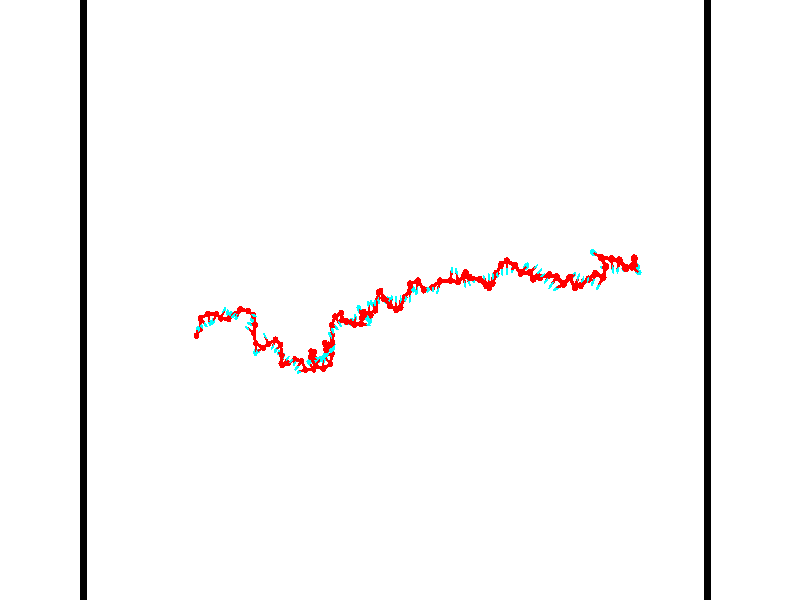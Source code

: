 // switches for output
#declare DRAW_BASES = 1; // possible values are 0, 1; only relevant for DNA ribbons
#declare DRAW_BASES_TYPE = 3; // possible values are 1, 2, 3; only relevant for DNA ribbons
#declare DRAW_FOG = 0; // set to 1 to enable fog

#include "colors.inc"

#include "transforms.inc"
background { rgb <1, 1, 1>}

#default {
   normal{
       ripples 0.25
       frequency 0.20
       turbulence 0.2
       lambda 5
   }
	finish {
		phong 0.1
		phong_size 40.
	}
}

// original window dimensions: 1024x640


// camera settings

camera {
	sky <-0, 1, 0>
	up <-0, 1, 0>
	right 1.6 * <0.99995, 0, 0.00999983>
	location <54.4867, 55, 106.329>
	look_at <55, 55, 55.0001>
	direction <0.513302, 0, -51.3289>
	angle 67.0682
}


# declare cpy_camera_pos = <54.4867, 55, 106.329>;
# if (DRAW_FOG = 1)
fog {
	fog_type 2
	up vnormalize(cpy_camera_pos)
	color rgbt<1,1,1,0.3>
	distance 1e-5
	fog_alt 3e-3
	fog_offset 88
}
# end


// LIGHTS

# declare lum = 6;
global_settings {
	ambient_light rgb lum * <0.05, 0.05, 0.05>
	max_trace_level 15
}# declare cpy_direct_light_amount = 0.25;
light_source
{	1000 * <-0.98995, -1, 1.00995>,
	rgb lum * cpy_direct_light_amount
	parallel
}

light_source
{	1000 * <0.98995, 1, -1.00995>,
	rgb lum * cpy_direct_light_amount
	parallel
}

// strand 0

// nucleotide -1

// particle -1
sphere {
	<36.086273, 52.236965, 49.901695> 0.250000
	pigment { color rgbt <1,0,0,0> }
	no_shadow
}
cylinder {
	<36.232353, 52.539993, 50.118111>,  <36.320000, 52.721809, 50.247959>, 0.100000
	pigment { color rgbt <1,0,0,0> }
	no_shadow
}
cylinder {
	<36.232353, 52.539993, 50.118111>,  <36.086273, 52.236965, 49.901695>, 0.100000
	pigment { color rgbt <1,0,0,0> }
	no_shadow
}

// particle -1
sphere {
	<36.232353, 52.539993, 50.118111> 0.100000
	pigment { color rgbt <1,0,0,0> }
	no_shadow
}
sphere {
	0, 1
	scale<0.080000,0.200000,0.300000>
	matrix <0.470273, 0.351443, -0.809526,
		-0.803415, 0.550071, -0.227918,
		0.365196, 0.757568, 0.541038,
		36.341911, 52.767265, 50.280422>
	pigment { color rgbt <0,1,1,0> }
	no_shadow
}
cylinder {
	<36.273674, 52.735161, 49.364445>,  <36.086273, 52.236965, 49.901695>, 0.130000
	pigment { color rgbt <1,0,0,0> }
	no_shadow
}

// nucleotide -1

// particle -1
sphere {
	<36.273674, 52.735161, 49.364445> 0.250000
	pigment { color rgbt <1,0,0,0> }
	no_shadow
}
cylinder {
	<36.459755, 52.853729, 49.698086>,  <36.571404, 52.924870, 49.898270>, 0.100000
	pigment { color rgbt <1,0,0,0> }
	no_shadow
}
cylinder {
	<36.459755, 52.853729, 49.698086>,  <36.273674, 52.735161, 49.364445>, 0.100000
	pigment { color rgbt <1,0,0,0> }
	no_shadow
}

// particle -1
sphere {
	<36.459755, 52.853729, 49.698086> 0.100000
	pigment { color rgbt <1,0,0,0> }
	no_shadow
}
sphere {
	0, 1
	scale<0.080000,0.200000,0.300000>
	matrix <0.695619, 0.460330, -0.551553,
		-0.547453, 0.836799, 0.007949,
		0.465198, 0.296420, 0.834102,
		36.599316, 52.942654, 49.948315>
	pigment { color rgbt <0,1,1,0> }
	no_shadow
}
cylinder {
	<36.334332, 53.573254, 49.520103>,  <36.273674, 52.735161, 49.364445>, 0.130000
	pigment { color rgbt <1,0,0,0> }
	no_shadow
}

// nucleotide -1

// particle -1
sphere {
	<36.334332, 53.573254, 49.520103> 0.250000
	pigment { color rgbt <1,0,0,0> }
	no_shadow
}
cylinder {
	<36.615433, 53.297760, 49.591408>,  <36.784096, 53.132462, 49.634190>, 0.100000
	pigment { color rgbt <1,0,0,0> }
	no_shadow
}
cylinder {
	<36.615433, 53.297760, 49.591408>,  <36.334332, 53.573254, 49.520103>, 0.100000
	pigment { color rgbt <1,0,0,0> }
	no_shadow
}

// particle -1
sphere {
	<36.615433, 53.297760, 49.591408> 0.100000
	pigment { color rgbt <1,0,0,0> }
	no_shadow
}
sphere {
	0, 1
	scale<0.080000,0.200000,0.300000>
	matrix <0.615803, 0.463409, -0.637212,
		0.356261, 0.557580, 0.749789,
		0.702755, -0.688736, 0.178265,
		36.826260, 53.091141, 49.644886>
	pigment { color rgbt <0,1,1,0> }
	no_shadow
}
cylinder {
	<36.951267, 53.898563, 49.268143>,  <36.334332, 53.573254, 49.520103>, 0.130000
	pigment { color rgbt <1,0,0,0> }
	no_shadow
}

// nucleotide -1

// particle -1
sphere {
	<36.951267, 53.898563, 49.268143> 0.250000
	pigment { color rgbt <1,0,0,0> }
	no_shadow
}
cylinder {
	<37.056026, 53.512543, 49.264549>,  <37.118881, 53.280930, 49.262394>, 0.100000
	pigment { color rgbt <1,0,0,0> }
	no_shadow
}
cylinder {
	<37.056026, 53.512543, 49.264549>,  <36.951267, 53.898563, 49.268143>, 0.100000
	pigment { color rgbt <1,0,0,0> }
	no_shadow
}

// particle -1
sphere {
	<37.056026, 53.512543, 49.264549> 0.100000
	pigment { color rgbt <1,0,0,0> }
	no_shadow
}
sphere {
	0, 1
	scale<0.080000,0.200000,0.300000>
	matrix <0.516469, 0.148008, -0.843418,
		0.815274, 0.216248, 0.537183,
		0.261895, -0.965055, -0.008982,
		37.134594, 53.223026, 49.261856>
	pigment { color rgbt <0,1,1,0> }
	no_shadow
}
cylinder {
	<37.694595, 53.887138, 49.063416>,  <36.951267, 53.898563, 49.268143>, 0.130000
	pigment { color rgbt <1,0,0,0> }
	no_shadow
}

// nucleotide -1

// particle -1
sphere {
	<37.694595, 53.887138, 49.063416> 0.250000
	pigment { color rgbt <1,0,0,0> }
	no_shadow
}
cylinder {
	<37.484753, 53.563316, 48.958035>,  <37.358849, 53.369022, 48.894806>, 0.100000
	pigment { color rgbt <1,0,0,0> }
	no_shadow
}
cylinder {
	<37.484753, 53.563316, 48.958035>,  <37.694595, 53.887138, 49.063416>, 0.100000
	pigment { color rgbt <1,0,0,0> }
	no_shadow
}

// particle -1
sphere {
	<37.484753, 53.563316, 48.958035> 0.100000
	pigment { color rgbt <1,0,0,0> }
	no_shadow
}
sphere {
	0, 1
	scale<0.080000,0.200000,0.300000>
	matrix <0.326985, 0.094120, -0.940331,
		0.786045, -0.579451, 0.215336,
		-0.524608, -0.809554, -0.263454,
		37.327370, 53.320450, 48.878998>
	pigment { color rgbt <0,1,1,0> }
	no_shadow
}
cylinder {
	<38.236225, 53.553825, 49.529179>,  <37.694595, 53.887138, 49.063416>, 0.130000
	pigment { color rgbt <1,0,0,0> }
	no_shadow
}

// nucleotide -1

// particle -1
sphere {
	<38.236225, 53.553825, 49.529179> 0.250000
	pigment { color rgbt <1,0,0,0> }
	no_shadow
}
cylinder {
	<38.408043, 53.910290, 49.470764>,  <38.511131, 54.124168, 49.435715>, 0.100000
	pigment { color rgbt <1,0,0,0> }
	no_shadow
}
cylinder {
	<38.408043, 53.910290, 49.470764>,  <38.236225, 53.553825, 49.529179>, 0.100000
	pigment { color rgbt <1,0,0,0> }
	no_shadow
}

// particle -1
sphere {
	<38.408043, 53.910290, 49.470764> 0.100000
	pigment { color rgbt <1,0,0,0> }
	no_shadow
}
sphere {
	0, 1
	scale<0.080000,0.200000,0.300000>
	matrix <0.859660, -0.353996, 0.368336,
		0.276549, -0.283761, -0.918151,
		0.429540, 0.891160, -0.146041,
		38.536903, 54.177639, 49.426952>
	pigment { color rgbt <0,1,1,0> }
	no_shadow
}
cylinder {
	<38.849930, 53.478706, 49.058792>,  <38.236225, 53.553825, 49.529179>, 0.130000
	pigment { color rgbt <1,0,0,0> }
	no_shadow
}

// nucleotide -1

// particle -1
sphere {
	<38.849930, 53.478706, 49.058792> 0.250000
	pigment { color rgbt <1,0,0,0> }
	no_shadow
}
cylinder {
	<38.865467, 53.783390, 49.317493>,  <38.874790, 53.966198, 49.472713>, 0.100000
	pigment { color rgbt <1,0,0,0> }
	no_shadow
}
cylinder {
	<38.865467, 53.783390, 49.317493>,  <38.849930, 53.478706, 49.058792>, 0.100000
	pigment { color rgbt <1,0,0,0> }
	no_shadow
}

// particle -1
sphere {
	<38.865467, 53.783390, 49.317493> 0.100000
	pigment { color rgbt <1,0,0,0> }
	no_shadow
}
sphere {
	0, 1
	scale<0.080000,0.200000,0.300000>
	matrix <0.893043, -0.316834, 0.319515,
		0.448291, 0.565172, -0.692543,
		0.038840, 0.761707, 0.646757,
		38.877121, 54.011902, 49.511520>
	pigment { color rgbt <0,1,1,0> }
	no_shadow
}
cylinder {
	<39.473675, 53.889053, 49.055706>,  <38.849930, 53.478706, 49.058792>, 0.130000
	pigment { color rgbt <1,0,0,0> }
	no_shadow
}

// nucleotide -1

// particle -1
sphere {
	<39.473675, 53.889053, 49.055706> 0.250000
	pigment { color rgbt <1,0,0,0> }
	no_shadow
}
cylinder {
	<39.319302, 53.918072, 49.423576>,  <39.226677, 53.935482, 49.644299>, 0.100000
	pigment { color rgbt <1,0,0,0> }
	no_shadow
}
cylinder {
	<39.319302, 53.918072, 49.423576>,  <39.473675, 53.889053, 49.055706>, 0.100000
	pigment { color rgbt <1,0,0,0> }
	no_shadow
}

// particle -1
sphere {
	<39.319302, 53.918072, 49.423576> 0.100000
	pigment { color rgbt <1,0,0,0> }
	no_shadow
}
sphere {
	0, 1
	scale<0.080000,0.200000,0.300000>
	matrix <0.802886, -0.464566, 0.373568,
		0.454349, 0.882562, 0.121044,
		-0.385930, 0.072546, 0.919671,
		39.203522, 53.939835, 49.699478>
	pigment { color rgbt <0,1,1,0> }
	no_shadow
}
cylinder {
	<39.981747, 54.187084, 49.529518>,  <39.473675, 53.889053, 49.055706>, 0.130000
	pigment { color rgbt <1,0,0,0> }
	no_shadow
}

// nucleotide -1

// particle -1
sphere {
	<39.981747, 54.187084, 49.529518> 0.250000
	pigment { color rgbt <1,0,0,0> }
	no_shadow
}
cylinder {
	<39.731773, 53.966660, 49.750710>,  <39.581791, 53.834404, 49.883427>, 0.100000
	pigment { color rgbt <1,0,0,0> }
	no_shadow
}
cylinder {
	<39.731773, 53.966660, 49.750710>,  <39.981747, 54.187084, 49.529518>, 0.100000
	pigment { color rgbt <1,0,0,0> }
	no_shadow
}

// particle -1
sphere {
	<39.731773, 53.966660, 49.750710> 0.100000
	pigment { color rgbt <1,0,0,0> }
	no_shadow
}
sphere {
	0, 1
	scale<0.080000,0.200000,0.300000>
	matrix <0.768467, -0.559030, 0.311358,
		0.137556, 0.619526, 0.772830,
		-0.624930, -0.551065, 0.552983,
		39.544296, 53.801338, 49.916603>
	pigment { color rgbt <0,1,1,0> }
	no_shadow
}
cylinder {
	<40.267174, 54.283859, 50.165237>,  <39.981747, 54.187084, 49.529518>, 0.130000
	pigment { color rgbt <1,0,0,0> }
	no_shadow
}

// nucleotide -1

// particle -1
sphere {
	<40.267174, 54.283859, 50.165237> 0.250000
	pigment { color rgbt <1,0,0,0> }
	no_shadow
}
cylinder {
	<40.054741, 53.944946, 50.161938>,  <39.927280, 53.741600, 50.159958>, 0.100000
	pigment { color rgbt <1,0,0,0> }
	no_shadow
}
cylinder {
	<40.054741, 53.944946, 50.161938>,  <40.267174, 54.283859, 50.165237>, 0.100000
	pigment { color rgbt <1,0,0,0> }
	no_shadow
}

// particle -1
sphere {
	<40.054741, 53.944946, 50.161938> 0.100000
	pigment { color rgbt <1,0,0,0> }
	no_shadow
}
sphere {
	0, 1
	scale<0.080000,0.200000,0.300000>
	matrix <0.733803, -0.464776, 0.495498,
		-0.423660, 0.257096, 0.868570,
		-0.531081, -0.847281, -0.008249,
		39.895416, 53.690762, 50.159462>
	pigment { color rgbt <0,1,1,0> }
	no_shadow
}
cylinder {
	<40.982113, 54.147118, 50.296539>,  <40.267174, 54.283859, 50.165237>, 0.130000
	pigment { color rgbt <1,0,0,0> }
	no_shadow
}

// nucleotide -1

// particle -1
sphere {
	<40.982113, 54.147118, 50.296539> 0.250000
	pigment { color rgbt <1,0,0,0> }
	no_shadow
}
cylinder {
	<41.307915, 53.960262, 50.434158>,  <41.503395, 53.848148, 50.516731>, 0.100000
	pigment { color rgbt <1,0,0,0> }
	no_shadow
}
cylinder {
	<41.307915, 53.960262, 50.434158>,  <40.982113, 54.147118, 50.296539>, 0.100000
	pigment { color rgbt <1,0,0,0> }
	no_shadow
}

// particle -1
sphere {
	<41.307915, 53.960262, 50.434158> 0.100000
	pigment { color rgbt <1,0,0,0> }
	no_shadow
}
sphere {
	0, 1
	scale<0.080000,0.200000,0.300000>
	matrix <-0.346988, -0.867505, -0.356418,
		0.464961, 0.170922, -0.868675,
		0.814500, -0.467140, 0.344048,
		41.552265, 53.820122, 50.537373>
	pigment { color rgbt <0,1,1,0> }
	no_shadow
}
cylinder {
	<41.346088, 53.803761, 49.714043>,  <40.982113, 54.147118, 50.296539>, 0.130000
	pigment { color rgbt <1,0,0,0> }
	no_shadow
}

// nucleotide -1

// particle -1
sphere {
	<41.346088, 53.803761, 49.714043> 0.250000
	pigment { color rgbt <1,0,0,0> }
	no_shadow
}
cylinder {
	<41.360016, 53.603241, 50.059872>,  <41.368374, 53.482929, 50.267368>, 0.100000
	pigment { color rgbt <1,0,0,0> }
	no_shadow
}
cylinder {
	<41.360016, 53.603241, 50.059872>,  <41.346088, 53.803761, 49.714043>, 0.100000
	pigment { color rgbt <1,0,0,0> }
	no_shadow
}

// particle -1
sphere {
	<41.360016, 53.603241, 50.059872> 0.100000
	pigment { color rgbt <1,0,0,0> }
	no_shadow
}
sphere {
	0, 1
	scale<0.080000,0.200000,0.300000>
	matrix <-0.563254, -0.724460, -0.397370,
		0.825550, -0.473140, -0.307580,
		0.034818, -0.501294, 0.864576,
		41.370461, 53.452854, 50.319244>
	pigment { color rgbt <0,1,1,0> }
	no_shadow
}
cylinder {
	<41.505154, 53.023560, 49.677635>,  <41.346088, 53.803761, 49.714043>, 0.130000
	pigment { color rgbt <1,0,0,0> }
	no_shadow
}

// nucleotide -1

// particle -1
sphere {
	<41.505154, 53.023560, 49.677635> 0.250000
	pigment { color rgbt <1,0,0,0> }
	no_shadow
}
cylinder {
	<41.283096, 53.106476, 49.999840>,  <41.149860, 53.156227, 50.193161>, 0.100000
	pigment { color rgbt <1,0,0,0> }
	no_shadow
}
cylinder {
	<41.283096, 53.106476, 49.999840>,  <41.505154, 53.023560, 49.677635>, 0.100000
	pigment { color rgbt <1,0,0,0> }
	no_shadow
}

// particle -1
sphere {
	<41.283096, 53.106476, 49.999840> 0.100000
	pigment { color rgbt <1,0,0,0> }
	no_shadow
}
sphere {
	0, 1
	scale<0.080000,0.200000,0.300000>
	matrix <-0.647398, -0.715704, -0.261999,
		0.522196, -0.666933, 0.531519,
		-0.555146, 0.207290, 0.805508,
		41.116554, 53.168663, 50.241493>
	pigment { color rgbt <0,1,1,0> }
	no_shadow
}
cylinder {
	<41.430748, 52.441608, 50.030754>,  <41.505154, 53.023560, 49.677635>, 0.130000
	pigment { color rgbt <1,0,0,0> }
	no_shadow
}

// nucleotide -1

// particle -1
sphere {
	<41.430748, 52.441608, 50.030754> 0.250000
	pigment { color rgbt <1,0,0,0> }
	no_shadow
}
cylinder {
	<41.116043, 52.670563, 50.123169>,  <40.927219, 52.807934, 50.178616>, 0.100000
	pigment { color rgbt <1,0,0,0> }
	no_shadow
}
cylinder {
	<41.116043, 52.670563, 50.123169>,  <41.430748, 52.441608, 50.030754>, 0.100000
	pigment { color rgbt <1,0,0,0> }
	no_shadow
}

// particle -1
sphere {
	<41.116043, 52.670563, 50.123169> 0.100000
	pigment { color rgbt <1,0,0,0> }
	no_shadow
}
sphere {
	0, 1
	scale<0.080000,0.200000,0.300000>
	matrix <-0.609963, -0.778315, -0.148894,
		0.094592, -0.258067, 0.961485,
		-0.786764, 0.572387, 0.231034,
		40.880013, 52.842278, 50.192478>
	pigment { color rgbt <0,1,1,0> }
	no_shadow
}
cylinder {
	<41.632465, 51.627724, 50.045231>,  <41.430748, 52.441608, 50.030754>, 0.130000
	pigment { color rgbt <1,0,0,0> }
	no_shadow
}

// nucleotide -1

// particle -1
sphere {
	<41.632465, 51.627724, 50.045231> 0.250000
	pigment { color rgbt <1,0,0,0> }
	no_shadow
}
cylinder {
	<41.610210, 51.230473, 50.004028>,  <41.596859, 50.992123, 49.979309>, 0.100000
	pigment { color rgbt <1,0,0,0> }
	no_shadow
}
cylinder {
	<41.610210, 51.230473, 50.004028>,  <41.632465, 51.627724, 50.045231>, 0.100000
	pigment { color rgbt <1,0,0,0> }
	no_shadow
}

// particle -1
sphere {
	<41.610210, 51.230473, 50.004028> 0.100000
	pigment { color rgbt <1,0,0,0> }
	no_shadow
}
sphere {
	0, 1
	scale<0.080000,0.200000,0.300000>
	matrix <-0.055468, 0.106076, -0.992810,
		0.996909, -0.049520, -0.060988,
		-0.055634, -0.993124, -0.103002,
		41.593521, 50.932537, 49.973129>
	pigment { color rgbt <0,1,1,0> }
	no_shadow
}
cylinder {
	<42.283581, 51.276047, 49.856750>,  <41.632465, 51.627724, 50.045231>, 0.130000
	pigment { color rgbt <1,0,0,0> }
	no_shadow
}

// nucleotide -1

// particle -1
sphere {
	<42.283581, 51.276047, 49.856750> 0.250000
	pigment { color rgbt <1,0,0,0> }
	no_shadow
}
cylinder {
	<41.950348, 51.122963, 49.696999>,  <41.750408, 51.031113, 49.601147>, 0.100000
	pigment { color rgbt <1,0,0,0> }
	no_shadow
}
cylinder {
	<41.950348, 51.122963, 49.696999>,  <42.283581, 51.276047, 49.856750>, 0.100000
	pigment { color rgbt <1,0,0,0> }
	no_shadow
}

// particle -1
sphere {
	<41.950348, 51.122963, 49.696999> 0.100000
	pigment { color rgbt <1,0,0,0> }
	no_shadow
}
sphere {
	0, 1
	scale<0.080000,0.200000,0.300000>
	matrix <0.270504, 0.347916, -0.897654,
		0.482494, -0.855853, -0.186317,
		-0.833083, -0.382713, -0.399379,
		41.700424, 51.008148, 49.577187>
	pigment { color rgbt <0,1,1,0> }
	no_shadow
}
cylinder {
	<42.853111, 51.594463, 50.192383>,  <42.283581, 51.276047, 49.856750>, 0.130000
	pigment { color rgbt <1,0,0,0> }
	no_shadow
}

// nucleotide -1

// particle -1
sphere {
	<42.853111, 51.594463, 50.192383> 0.250000
	pigment { color rgbt <1,0,0,0> }
	no_shadow
}
cylinder {
	<42.645794, 51.922417, 50.095089>,  <42.521404, 52.119190, 50.036713>, 0.100000
	pigment { color rgbt <1,0,0,0> }
	no_shadow
}
cylinder {
	<42.645794, 51.922417, 50.095089>,  <42.853111, 51.594463, 50.192383>, 0.100000
	pigment { color rgbt <1,0,0,0> }
	no_shadow
}

// particle -1
sphere {
	<42.645794, 51.922417, 50.095089> 0.100000
	pigment { color rgbt <1,0,0,0> }
	no_shadow
}
sphere {
	0, 1
	scale<0.080000,0.200000,0.300000>
	matrix <-0.770811, -0.324658, 0.548130,
		0.370435, 0.471581, 0.800243,
		-0.518293, 0.819883, -0.243235,
		42.490307, 52.168381, 50.022118>
	pigment { color rgbt <0,1,1,0> }
	no_shadow
}
cylinder {
	<43.495007, 51.933777, 50.203819>,  <42.853111, 51.594463, 50.192383>, 0.130000
	pigment { color rgbt <1,0,0,0> }
	no_shadow
}

// nucleotide -1

// particle -1
sphere {
	<43.495007, 51.933777, 50.203819> 0.250000
	pigment { color rgbt <1,0,0,0> }
	no_shadow
}
cylinder {
	<43.383499, 51.624344, 50.431454>,  <43.316593, 51.438686, 50.568035>, 0.100000
	pigment { color rgbt <1,0,0,0> }
	no_shadow
}
cylinder {
	<43.383499, 51.624344, 50.431454>,  <43.495007, 51.933777, 50.203819>, 0.100000
	pigment { color rgbt <1,0,0,0> }
	no_shadow
}

// particle -1
sphere {
	<43.383499, 51.624344, 50.431454> 0.100000
	pigment { color rgbt <1,0,0,0> }
	no_shadow
}
sphere {
	0, 1
	scale<0.080000,0.200000,0.300000>
	matrix <0.705714, -0.566920, -0.424934,
		0.651348, 0.283154, 0.703967,
		-0.278771, -0.773579, 0.569088,
		43.299870, 51.392269, 50.602180>
	pigment { color rgbt <0,1,1,0> }
	no_shadow
}
cylinder {
	<44.058720, 51.558491, 50.688637>,  <43.495007, 51.933777, 50.203819>, 0.130000
	pigment { color rgbt <1,0,0,0> }
	no_shadow
}

// nucleotide -1

// particle -1
sphere {
	<44.058720, 51.558491, 50.688637> 0.250000
	pigment { color rgbt <1,0,0,0> }
	no_shadow
}
cylinder {
	<43.781254, 51.324524, 50.520493>,  <43.614773, 51.184143, 50.419605>, 0.100000
	pigment { color rgbt <1,0,0,0> }
	no_shadow
}
cylinder {
	<43.781254, 51.324524, 50.520493>,  <44.058720, 51.558491, 50.688637>, 0.100000
	pigment { color rgbt <1,0,0,0> }
	no_shadow
}

// particle -1
sphere {
	<43.781254, 51.324524, 50.520493> 0.100000
	pigment { color rgbt <1,0,0,0> }
	no_shadow
}
sphere {
	0, 1
	scale<0.080000,0.200000,0.300000>
	matrix <0.688152, -0.365762, -0.626630,
		0.212773, -0.723944, 0.656226,
		-0.693668, -0.584913, -0.420359,
		43.573154, 51.149052, 50.394386>
	pigment { color rgbt <0,1,1,0> }
	no_shadow
}
cylinder {
	<44.182762, 50.763371, 50.713207>,  <44.058720, 51.558491, 50.688637>, 0.130000
	pigment { color rgbt <1,0,0,0> }
	no_shadow
}

// nucleotide -1

// particle -1
sphere {
	<44.182762, 50.763371, 50.713207> 0.250000
	pigment { color rgbt <1,0,0,0> }
	no_shadow
}
cylinder {
	<43.963612, 50.848717, 50.389652>,  <43.832123, 50.899925, 50.195518>, 0.100000
	pigment { color rgbt <1,0,0,0> }
	no_shadow
}
cylinder {
	<43.963612, 50.848717, 50.389652>,  <44.182762, 50.763371, 50.713207>, 0.100000
	pigment { color rgbt <1,0,0,0> }
	no_shadow
}

// particle -1
sphere {
	<43.963612, 50.848717, 50.389652> 0.100000
	pigment { color rgbt <1,0,0,0> }
	no_shadow
}
sphere {
	0, 1
	scale<0.080000,0.200000,0.300000>
	matrix <0.688752, -0.433766, -0.580920,
		-0.474819, -0.875398, 0.090693,
		-0.547876, 0.213367, -0.808892,
		43.799248, 50.912727, 50.146984>
	pigment { color rgbt <0,1,1,0> }
	no_shadow
}
cylinder {
	<44.053371, 50.077961, 50.361813>,  <44.182762, 50.763371, 50.713207>, 0.130000
	pigment { color rgbt <1,0,0,0> }
	no_shadow
}

// nucleotide -1

// particle -1
sphere {
	<44.053371, 50.077961, 50.361813> 0.250000
	pigment { color rgbt <1,0,0,0> }
	no_shadow
}
cylinder {
	<44.116856, 50.394943, 50.126247>,  <44.154945, 50.585133, 49.984909>, 0.100000
	pigment { color rgbt <1,0,0,0> }
	no_shadow
}
cylinder {
	<44.116856, 50.394943, 50.126247>,  <44.053371, 50.077961, 50.361813>, 0.100000
	pigment { color rgbt <1,0,0,0> }
	no_shadow
}

// particle -1
sphere {
	<44.116856, 50.394943, 50.126247> 0.100000
	pigment { color rgbt <1,0,0,0> }
	no_shadow
}
sphere {
	0, 1
	scale<0.080000,0.200000,0.300000>
	matrix <0.642904, -0.535641, -0.547507,
		-0.749323, -0.291722, -0.594485,
		0.158711, 0.792457, -0.588917,
		44.164467, 50.632679, 49.949574>
	pigment { color rgbt <0,1,1,0> }
	no_shadow
}
cylinder {
	<44.028954, 49.902218, 49.641926>,  <44.053371, 50.077961, 50.361813>, 0.130000
	pigment { color rgbt <1,0,0,0> }
	no_shadow
}

// nucleotide -1

// particle -1
sphere {
	<44.028954, 49.902218, 49.641926> 0.250000
	pigment { color rgbt <1,0,0,0> }
	no_shadow
}
cylinder {
	<44.299671, 50.195183, 49.671646>,  <44.462101, 50.370964, 49.689480>, 0.100000
	pigment { color rgbt <1,0,0,0> }
	no_shadow
}
cylinder {
	<44.299671, 50.195183, 49.671646>,  <44.028954, 49.902218, 49.641926>, 0.100000
	pigment { color rgbt <1,0,0,0> }
	no_shadow
}

// particle -1
sphere {
	<44.299671, 50.195183, 49.671646> 0.100000
	pigment { color rgbt <1,0,0,0> }
	no_shadow
}
sphere {
	0, 1
	scale<0.080000,0.200000,0.300000>
	matrix <0.696206, -0.603970, -0.387966,
		-0.239276, 0.314302, -0.918674,
		0.676790, 0.732417, 0.074303,
		44.502708, 50.414909, 49.693935>
	pigment { color rgbt <0,1,1,0> }
	no_shadow
}
cylinder {
	<44.450306, 49.996853, 48.982994>,  <44.028954, 49.902218, 49.641926>, 0.130000
	pigment { color rgbt <1,0,0,0> }
	no_shadow
}

// nucleotide -1

// particle -1
sphere {
	<44.450306, 49.996853, 48.982994> 0.250000
	pigment { color rgbt <1,0,0,0> }
	no_shadow
}
cylinder {
	<44.667164, 50.123852, 49.294189>,  <44.797279, 50.200050, 49.480907>, 0.100000
	pigment { color rgbt <1,0,0,0> }
	no_shadow
}
cylinder {
	<44.667164, 50.123852, 49.294189>,  <44.450306, 49.996853, 48.982994>, 0.100000
	pigment { color rgbt <1,0,0,0> }
	no_shadow
}

// particle -1
sphere {
	<44.667164, 50.123852, 49.294189> 0.100000
	pigment { color rgbt <1,0,0,0> }
	no_shadow
}
sphere {
	0, 1
	scale<0.080000,0.200000,0.300000>
	matrix <0.769978, -0.558444, -0.308665,
		0.336464, 0.766378, -0.547226,
		0.542149, 0.317498, 0.777991,
		44.829807, 50.219101, 49.527588>
	pigment { color rgbt <0,1,1,0> }
	no_shadow
}
cylinder {
	<45.040524, 50.301418, 48.675083>,  <44.450306, 49.996853, 48.982994>, 0.130000
	pigment { color rgbt <1,0,0,0> }
	no_shadow
}

// nucleotide -1

// particle -1
sphere {
	<45.040524, 50.301418, 48.675083> 0.250000
	pigment { color rgbt <1,0,0,0> }
	no_shadow
}
cylinder {
	<45.064938, 50.127399, 49.034416>,  <45.079586, 50.022987, 49.250015>, 0.100000
	pigment { color rgbt <1,0,0,0> }
	no_shadow
}
cylinder {
	<45.064938, 50.127399, 49.034416>,  <45.040524, 50.301418, 48.675083>, 0.100000
	pigment { color rgbt <1,0,0,0> }
	no_shadow
}

// particle -1
sphere {
	<45.064938, 50.127399, 49.034416> 0.100000
	pigment { color rgbt <1,0,0,0> }
	no_shadow
}
sphere {
	0, 1
	scale<0.080000,0.200000,0.300000>
	matrix <0.563764, -0.727680, -0.390706,
		0.823677, 0.530297, 0.200850,
		0.061035, -0.435048, 0.898336,
		45.083248, 49.996883, 49.303917>
	pigment { color rgbt <0,1,1,0> }
	no_shadow
}
cylinder {
	<45.750805, 50.178177, 49.029484>,  <45.040524, 50.301418, 48.675083>, 0.130000
	pigment { color rgbt <1,0,0,0> }
	no_shadow
}

// nucleotide -1

// particle -1
sphere {
	<45.750805, 50.178177, 49.029484> 0.250000
	pigment { color rgbt <1,0,0,0> }
	no_shadow
}
cylinder {
	<45.498020, 49.891235, 49.146805>,  <45.346348, 49.719070, 49.217197>, 0.100000
	pigment { color rgbt <1,0,0,0> }
	no_shadow
}
cylinder {
	<45.498020, 49.891235, 49.146805>,  <45.750805, 50.178177, 49.029484>, 0.100000
	pigment { color rgbt <1,0,0,0> }
	no_shadow
}

// particle -1
sphere {
	<45.498020, 49.891235, 49.146805> 0.100000
	pigment { color rgbt <1,0,0,0> }
	no_shadow
}
sphere {
	0, 1
	scale<0.080000,0.200000,0.300000>
	matrix <0.530735, -0.676372, -0.510727,
		0.564751, -0.167096, 0.808167,
		-0.631962, -0.717356, 0.293298,
		45.308430, 49.676029, 49.234795>
	pigment { color rgbt <0,1,1,0> }
	no_shadow
}
cylinder {
	<46.142963, 49.515141, 49.327553>,  <45.750805, 50.178177, 49.029484>, 0.130000
	pigment { color rgbt <1,0,0,0> }
	no_shadow
}

// nucleotide -1

// particle -1
sphere {
	<46.142963, 49.515141, 49.327553> 0.250000
	pigment { color rgbt <1,0,0,0> }
	no_shadow
}
cylinder {
	<45.787285, 49.418949, 49.171860>,  <45.573879, 49.361233, 49.078445>, 0.100000
	pigment { color rgbt <1,0,0,0> }
	no_shadow
}
cylinder {
	<45.787285, 49.418949, 49.171860>,  <46.142963, 49.515141, 49.327553>, 0.100000
	pigment { color rgbt <1,0,0,0> }
	no_shadow
}

// particle -1
sphere {
	<45.787285, 49.418949, 49.171860> 0.100000
	pigment { color rgbt <1,0,0,0> }
	no_shadow
}
sphere {
	0, 1
	scale<0.080000,0.200000,0.300000>
	matrix <0.418762, -0.770464, -0.480649,
		-0.184302, -0.590386, 0.785797,
		-0.889197, -0.240478, -0.389229,
		45.520527, 49.346806, 49.055092>
	pigment { color rgbt <0,1,1,0> }
	no_shadow
}
cylinder {
	<46.958462, 49.570885, 49.663601>,  <46.142963, 49.515141, 49.327553>, 0.130000
	pigment { color rgbt <1,0,0,0> }
	no_shadow
}

// nucleotide -1

// particle -1
sphere {
	<46.958462, 49.570885, 49.663601> 0.250000
	pigment { color rgbt <1,0,0,0> }
	no_shadow
}
cylinder {
	<46.718460, 49.878036, 49.753357>,  <46.574459, 50.062328, 49.807213>, 0.100000
	pigment { color rgbt <1,0,0,0> }
	no_shadow
}
cylinder {
	<46.718460, 49.878036, 49.753357>,  <46.958462, 49.570885, 49.663601>, 0.100000
	pigment { color rgbt <1,0,0,0> }
	no_shadow
}

// particle -1
sphere {
	<46.718460, 49.878036, 49.753357> 0.100000
	pigment { color rgbt <1,0,0,0> }
	no_shadow
}
sphere {
	0, 1
	scale<0.080000,0.200000,0.300000>
	matrix <0.596472, 0.242479, 0.765131,
		0.533120, 0.592925, -0.603509,
		-0.600004, 0.767882, 0.224393,
		46.538460, 50.108402, 49.820675>
	pigment { color rgbt <0,1,1,0> }
	no_shadow
}
cylinder {
	<47.134132, 50.298656, 49.578453>,  <46.958462, 49.570885, 49.663601>, 0.130000
	pigment { color rgbt <1,0,0,0> }
	no_shadow
}

// nucleotide -1

// particle -1
sphere {
	<47.134132, 50.298656, 49.578453> 0.250000
	pigment { color rgbt <1,0,0,0> }
	no_shadow
}
cylinder {
	<46.891949, 50.281807, 49.896358>,  <46.746639, 50.271698, 50.087101>, 0.100000
	pigment { color rgbt <1,0,0,0> }
	no_shadow
}
cylinder {
	<46.891949, 50.281807, 49.896358>,  <47.134132, 50.298656, 49.578453>, 0.100000
	pigment { color rgbt <1,0,0,0> }
	no_shadow
}

// particle -1
sphere {
	<46.891949, 50.281807, 49.896358> 0.100000
	pigment { color rgbt <1,0,0,0> }
	no_shadow
}
sphere {
	0, 1
	scale<0.080000,0.200000,0.300000>
	matrix <0.712133, 0.417211, 0.564625,
		-0.355370, 0.907833, -0.222603,
		-0.605457, -0.042128, 0.794762,
		46.710312, 50.269169, 50.134789>
	pigment { color rgbt <0,1,1,0> }
	no_shadow
}
cylinder {
	<47.096111, 50.950012, 50.074703>,  <47.134132, 50.298656, 49.578453>, 0.130000
	pigment { color rgbt <1,0,0,0> }
	no_shadow
}

// nucleotide -1

// particle -1
sphere {
	<47.096111, 50.950012, 50.074703> 0.250000
	pigment { color rgbt <1,0,0,0> }
	no_shadow
}
cylinder {
	<47.022430, 50.617138, 50.283905>,  <46.978222, 50.417412, 50.409424>, 0.100000
	pigment { color rgbt <1,0,0,0> }
	no_shadow
}
cylinder {
	<47.022430, 50.617138, 50.283905>,  <47.096111, 50.950012, 50.074703>, 0.100000
	pigment { color rgbt <1,0,0,0> }
	no_shadow
}

// particle -1
sphere {
	<47.022430, 50.617138, 50.283905> 0.100000
	pigment { color rgbt <1,0,0,0> }
	no_shadow
}
sphere {
	0, 1
	scale<0.080000,0.200000,0.300000>
	matrix <0.687038, 0.271506, 0.673991,
		-0.702885, 0.483474, 0.521733,
		-0.184203, -0.832189, 0.523002,
		46.967171, 50.367481, 50.440807>
	pigment { color rgbt <0,1,1,0> }
	no_shadow
}
cylinder {
	<46.878117, 51.066666, 50.807392>,  <47.096111, 50.950012, 50.074703>, 0.130000
	pigment { color rgbt <1,0,0,0> }
	no_shadow
}

// nucleotide -1

// particle -1
sphere {
	<46.878117, 51.066666, 50.807392> 0.250000
	pigment { color rgbt <1,0,0,0> }
	no_shadow
}
cylinder {
	<47.059864, 50.713013, 50.763832>,  <47.168911, 50.500820, 50.737694>, 0.100000
	pigment { color rgbt <1,0,0,0> }
	no_shadow
}
cylinder {
	<47.059864, 50.713013, 50.763832>,  <46.878117, 51.066666, 50.807392>, 0.100000
	pigment { color rgbt <1,0,0,0> }
	no_shadow
}

// particle -1
sphere {
	<47.059864, 50.713013, 50.763832> 0.100000
	pigment { color rgbt <1,0,0,0> }
	no_shadow
}
sphere {
	0, 1
	scale<0.080000,0.200000,0.300000>
	matrix <0.648267, 0.244324, 0.721148,
		-0.610984, -0.398263, 0.684167,
		0.454365, -0.884134, -0.108902,
		47.196175, 50.447773, 50.731163>
	pigment { color rgbt <0,1,1,0> }
	no_shadow
}
cylinder {
	<46.909271, 50.671810, 51.388771>,  <46.878117, 51.066666, 50.807392>, 0.130000
	pigment { color rgbt <1,0,0,0> }
	no_shadow
}

// nucleotide -1

// particle -1
sphere {
	<46.909271, 50.671810, 51.388771> 0.250000
	pigment { color rgbt <1,0,0,0> }
	no_shadow
}
cylinder {
	<47.205280, 50.537094, 51.155899>,  <47.382885, 50.456264, 51.016174>, 0.100000
	pigment { color rgbt <1,0,0,0> }
	no_shadow
}
cylinder {
	<47.205280, 50.537094, 51.155899>,  <46.909271, 50.671810, 51.388771>, 0.100000
	pigment { color rgbt <1,0,0,0> }
	no_shadow
}

// particle -1
sphere {
	<47.205280, 50.537094, 51.155899> 0.100000
	pigment { color rgbt <1,0,0,0> }
	no_shadow
}
sphere {
	0, 1
	scale<0.080000,0.200000,0.300000>
	matrix <0.622028, 0.013486, 0.782879,
		-0.255816, -0.941483, 0.219474,
		0.740027, -0.336791, -0.582179,
		47.427288, 50.436058, 50.981247>
	pigment { color rgbt <0,1,1,0> }
	no_shadow
}
cylinder {
	<47.374596, 50.016014, 51.647503>,  <46.909271, 50.671810, 51.388771>, 0.130000
	pigment { color rgbt <1,0,0,0> }
	no_shadow
}

// nucleotide -1

// particle -1
sphere {
	<47.374596, 50.016014, 51.647503> 0.250000
	pigment { color rgbt <1,0,0,0> }
	no_shadow
}
cylinder {
	<47.573551, 50.291252, 51.436172>,  <47.692924, 50.456394, 51.309376>, 0.100000
	pigment { color rgbt <1,0,0,0> }
	no_shadow
}
cylinder {
	<47.573551, 50.291252, 51.436172>,  <47.374596, 50.016014, 51.647503>, 0.100000
	pigment { color rgbt <1,0,0,0> }
	no_shadow
}

// particle -1
sphere {
	<47.573551, 50.291252, 51.436172> 0.100000
	pigment { color rgbt <1,0,0,0> }
	no_shadow
}
sphere {
	0, 1
	scale<0.080000,0.200000,0.300000>
	matrix <0.661590, 0.093076, 0.744067,
		0.561166, -0.719622, -0.408945,
		0.497384, 0.688100, -0.528326,
		47.722767, 50.497681, 51.277676>
	pigment { color rgbt <0,1,1,0> }
	no_shadow
}
cylinder {
	<48.124527, 49.821552, 51.704224>,  <47.374596, 50.016014, 51.647503>, 0.130000
	pigment { color rgbt <1,0,0,0> }
	no_shadow
}

// nucleotide -1

// particle -1
sphere {
	<48.124527, 49.821552, 51.704224> 0.250000
	pigment { color rgbt <1,0,0,0> }
	no_shadow
}
cylinder {
	<48.087036, 50.207077, 51.604393>,  <48.064541, 50.438393, 51.544495>, 0.100000
	pigment { color rgbt <1,0,0,0> }
	no_shadow
}
cylinder {
	<48.087036, 50.207077, 51.604393>,  <48.124527, 49.821552, 51.704224>, 0.100000
	pigment { color rgbt <1,0,0,0> }
	no_shadow
}

// particle -1
sphere {
	<48.087036, 50.207077, 51.604393> 0.100000
	pigment { color rgbt <1,0,0,0> }
	no_shadow
}
sphere {
	0, 1
	scale<0.080000,0.200000,0.300000>
	matrix <0.621469, 0.252481, 0.741640,
		0.777812, -0.085594, -0.622641,
		-0.093724, 0.963809, -0.249577,
		48.058918, 50.496220, 51.529518>
	pigment { color rgbt <0,1,1,0> }
	no_shadow
}
cylinder {
	<48.741264, 50.204906, 51.746231>,  <48.124527, 49.821552, 51.704224>, 0.130000
	pigment { color rgbt <1,0,0,0> }
	no_shadow
}

// nucleotide -1

// particle -1
sphere {
	<48.741264, 50.204906, 51.746231> 0.250000
	pigment { color rgbt <1,0,0,0> }
	no_shadow
}
cylinder {
	<48.466179, 50.485535, 51.820904>,  <48.301128, 50.653912, 51.865707>, 0.100000
	pigment { color rgbt <1,0,0,0> }
	no_shadow
}
cylinder {
	<48.466179, 50.485535, 51.820904>,  <48.741264, 50.204906, 51.746231>, 0.100000
	pigment { color rgbt <1,0,0,0> }
	no_shadow
}

// particle -1
sphere {
	<48.466179, 50.485535, 51.820904> 0.100000
	pigment { color rgbt <1,0,0,0> }
	no_shadow
}
sphere {
	0, 1
	scale<0.080000,0.200000,0.300000>
	matrix <0.550029, 0.335684, 0.764712,
		0.473833, 0.628582, -0.616739,
		-0.687713, 0.701570, 0.186681,
		48.259865, 50.696007, 51.876907>
	pigment { color rgbt <0,1,1,0> }
	no_shadow
}
cylinder {
	<48.904194, 50.960041, 51.811932>,  <48.741264, 50.204906, 51.746231>, 0.130000
	pigment { color rgbt <1,0,0,0> }
	no_shadow
}

// nucleotide -1

// particle -1
sphere {
	<48.904194, 50.960041, 51.811932> 0.250000
	pigment { color rgbt <1,0,0,0> }
	no_shadow
}
cylinder {
	<48.593159, 50.927231, 52.061291>,  <48.406536, 50.907543, 52.210907>, 0.100000
	pigment { color rgbt <1,0,0,0> }
	no_shadow
}
cylinder {
	<48.593159, 50.927231, 52.061291>,  <48.904194, 50.960041, 51.811932>, 0.100000
	pigment { color rgbt <1,0,0,0> }
	no_shadow
}

// particle -1
sphere {
	<48.593159, 50.927231, 52.061291> 0.100000
	pigment { color rgbt <1,0,0,0> }
	no_shadow
}
sphere {
	0, 1
	scale<0.080000,0.200000,0.300000>
	matrix <0.560712, 0.358182, 0.746531,
		-0.284525, 0.930041, -0.232526,
		-0.777591, -0.082027, 0.623397,
		48.359882, 50.902622, 52.248310>
	pigment { color rgbt <0,1,1,0> }
	no_shadow
}
cylinder {
	<48.598549, 51.650486, 51.998806>,  <48.904194, 50.960041, 51.811932>, 0.130000
	pigment { color rgbt <1,0,0,0> }
	no_shadow
}

// nucleotide -1

// particle -1
sphere {
	<48.598549, 51.650486, 51.998806> 0.250000
	pigment { color rgbt <1,0,0,0> }
	no_shadow
}
cylinder {
	<48.569065, 51.361153, 52.273430>,  <48.551373, 51.187553, 52.438202>, 0.100000
	pigment { color rgbt <1,0,0,0> }
	no_shadow
}
cylinder {
	<48.569065, 51.361153, 52.273430>,  <48.598549, 51.650486, 51.998806>, 0.100000
	pigment { color rgbt <1,0,0,0> }
	no_shadow
}

// particle -1
sphere {
	<48.569065, 51.361153, 52.273430> 0.100000
	pigment { color rgbt <1,0,0,0> }
	no_shadow
}
sphere {
	0, 1
	scale<0.080000,0.200000,0.300000>
	matrix <0.409646, 0.605710, 0.682133,
		-0.909262, 0.331527, 0.251661,
		-0.073712, -0.723330, 0.686557,
		48.546951, 51.144154, 52.479397>
	pigment { color rgbt <0,1,1,0> }
	no_shadow
}
cylinder {
	<48.328606, 51.826298, 52.688293>,  <48.598549, 51.650486, 51.998806>, 0.130000
	pigment { color rgbt <1,0,0,0> }
	no_shadow
}

// nucleotide -1

// particle -1
sphere {
	<48.328606, 51.826298, 52.688293> 0.250000
	pigment { color rgbt <1,0,0,0> }
	no_shadow
}
cylinder {
	<48.603275, 51.539421, 52.735817>,  <48.768078, 51.367294, 52.764332>, 0.100000
	pigment { color rgbt <1,0,0,0> }
	no_shadow
}
cylinder {
	<48.603275, 51.539421, 52.735817>,  <48.328606, 51.826298, 52.688293>, 0.100000
	pigment { color rgbt <1,0,0,0> }
	no_shadow
}

// particle -1
sphere {
	<48.603275, 51.539421, 52.735817> 0.100000
	pigment { color rgbt <1,0,0,0> }
	no_shadow
}
sphere {
	0, 1
	scale<0.080000,0.200000,0.300000>
	matrix <0.427013, 0.530183, 0.732506,
		-0.588339, -0.452258, 0.670313,
		0.686671, -0.717195, 0.118808,
		48.809277, 51.324265, 52.771458>
	pigment { color rgbt <0,1,1,0> }
	no_shadow
}
cylinder {
	<48.470837, 51.787659, 53.385258>,  <48.328606, 51.826298, 52.688293>, 0.130000
	pigment { color rgbt <1,0,0,0> }
	no_shadow
}

// nucleotide -1

// particle -1
sphere {
	<48.470837, 51.787659, 53.385258> 0.250000
	pigment { color rgbt <1,0,0,0> }
	no_shadow
}
cylinder {
	<48.799324, 51.617447, 53.233192>,  <48.996418, 51.515320, 53.141953>, 0.100000
	pigment { color rgbt <1,0,0,0> }
	no_shadow
}
cylinder {
	<48.799324, 51.617447, 53.233192>,  <48.470837, 51.787659, 53.385258>, 0.100000
	pigment { color rgbt <1,0,0,0> }
	no_shadow
}

// particle -1
sphere {
	<48.799324, 51.617447, 53.233192> 0.100000
	pigment { color rgbt <1,0,0,0> }
	no_shadow
}
sphere {
	0, 1
	scale<0.080000,0.200000,0.300000>
	matrix <0.548462, 0.404841, 0.731638,
		-0.157427, -0.809340, 0.565849,
		0.821222, -0.425527, -0.380159,
		49.045692, 51.489788, 53.119144>
	pigment { color rgbt <0,1,1,0> }
	no_shadow
}
cylinder {
	<48.602566, 51.411079, 53.895718>,  <48.470837, 51.787659, 53.385258>, 0.130000
	pigment { color rgbt <1,0,0,0> }
	no_shadow
}

// nucleotide -1

// particle -1
sphere {
	<48.602566, 51.411079, 53.895718> 0.250000
	pigment { color rgbt <1,0,0,0> }
	no_shadow
}
cylinder {
	<48.898167, 51.563148, 53.673241>,  <49.075527, 51.654388, 53.539757>, 0.100000
	pigment { color rgbt <1,0,0,0> }
	no_shadow
}
cylinder {
	<48.898167, 51.563148, 53.673241>,  <48.602566, 51.411079, 53.895718>, 0.100000
	pigment { color rgbt <1,0,0,0> }
	no_shadow
}

// particle -1
sphere {
	<48.898167, 51.563148, 53.673241> 0.100000
	pigment { color rgbt <1,0,0,0> }
	no_shadow
}
sphere {
	0, 1
	scale<0.080000,0.200000,0.300000>
	matrix <0.436928, 0.357945, 0.825209,
		0.512809, -0.852843, 0.098412,
		0.739000, 0.380176, -0.556188,
		49.119865, 51.677200, 53.506386>
	pigment { color rgbt <0,1,1,0> }
	no_shadow
}
cylinder {
	<49.175365, 51.912975, 54.100113>,  <48.602566, 51.411079, 53.895718>, 0.130000
	pigment { color rgbt <1,0,0,0> }
	no_shadow
}

// nucleotide -1

// particle -1
sphere {
	<49.175365, 51.912975, 54.100113> 0.250000
	pigment { color rgbt <1,0,0,0> }
	no_shadow
}
cylinder {
	<49.082199, 52.227417, 54.329124>,  <49.026299, 52.416080, 54.466530>, 0.100000
	pigment { color rgbt <1,0,0,0> }
	no_shadow
}
cylinder {
	<49.082199, 52.227417, 54.329124>,  <49.175365, 51.912975, 54.100113>, 0.100000
	pigment { color rgbt <1,0,0,0> }
	no_shadow
}

// particle -1
sphere {
	<49.082199, 52.227417, 54.329124> 0.100000
	pigment { color rgbt <1,0,0,0> }
	no_shadow
}
sphere {
	0, 1
	scale<0.080000,0.200000,0.300000>
	matrix <0.629785, 0.570521, -0.527140,
		-0.741027, 0.237790, -0.627961,
		-0.232916, 0.786106, 0.572528,
		49.012325, 52.463249, 54.500881>
	pigment { color rgbt <0,1,1,0> }
	no_shadow
}
cylinder {
	<49.095490, 52.448883, 53.656384>,  <49.175365, 51.912975, 54.100113>, 0.130000
	pigment { color rgbt <1,0,0,0> }
	no_shadow
}

// nucleotide -1

// particle -1
sphere {
	<49.095490, 52.448883, 53.656384> 0.250000
	pigment { color rgbt <1,0,0,0> }
	no_shadow
}
cylinder {
	<49.156738, 52.638596, 54.003166>,  <49.193489, 52.752422, 54.211235>, 0.100000
	pigment { color rgbt <1,0,0,0> }
	no_shadow
}
cylinder {
	<49.156738, 52.638596, 54.003166>,  <49.095490, 52.448883, 53.656384>, 0.100000
	pigment { color rgbt <1,0,0,0> }
	no_shadow
}

// particle -1
sphere {
	<49.156738, 52.638596, 54.003166> 0.100000
	pigment { color rgbt <1,0,0,0> }
	no_shadow
}
sphere {
	0, 1
	scale<0.080000,0.200000,0.300000>
	matrix <0.697894, 0.569221, -0.434663,
		-0.699641, 0.671600, -0.243836,
		0.153123, 0.474280, 0.866956,
		49.202675, 52.780880, 54.263252>
	pigment { color rgbt <0,1,1,0> }
	no_shadow
}
cylinder {
	<49.071838, 53.188370, 53.658859>,  <49.095490, 52.448883, 53.656384>, 0.130000
	pigment { color rgbt <1,0,0,0> }
	no_shadow
}

// nucleotide -1

// particle -1
sphere {
	<49.071838, 53.188370, 53.658859> 0.250000
	pigment { color rgbt <1,0,0,0> }
	no_shadow
}
cylinder {
	<49.324154, 53.090412, 53.953377>,  <49.475544, 53.031639, 54.130089>, 0.100000
	pigment { color rgbt <1,0,0,0> }
	no_shadow
}
cylinder {
	<49.324154, 53.090412, 53.953377>,  <49.071838, 53.188370, 53.658859>, 0.100000
	pigment { color rgbt <1,0,0,0> }
	no_shadow
}

// particle -1
sphere {
	<49.324154, 53.090412, 53.953377> 0.100000
	pigment { color rgbt <1,0,0,0> }
	no_shadow
}
sphere {
	0, 1
	scale<0.080000,0.200000,0.300000>
	matrix <0.732482, 0.501076, -0.460861,
		-0.256080, 0.830030, 0.495453,
		0.630788, -0.244893, 0.736297,
		49.513390, 53.016945, 54.174267>
	pigment { color rgbt <0,1,1,0> }
	no_shadow
}
cylinder {
	<49.374832, 53.780102, 53.874577>,  <49.071838, 53.188370, 53.658859>, 0.130000
	pigment { color rgbt <1,0,0,0> }
	no_shadow
}

// nucleotide -1

// particle -1
sphere {
	<49.374832, 53.780102, 53.874577> 0.250000
	pigment { color rgbt <1,0,0,0> }
	no_shadow
}
cylinder {
	<49.620117, 53.479820, 53.972889>,  <49.767288, 53.299652, 54.031876>, 0.100000
	pigment { color rgbt <1,0,0,0> }
	no_shadow
}
cylinder {
	<49.620117, 53.479820, 53.972889>,  <49.374832, 53.780102, 53.874577>, 0.100000
	pigment { color rgbt <1,0,0,0> }
	no_shadow
}

// particle -1
sphere {
	<49.620117, 53.479820, 53.972889> 0.100000
	pigment { color rgbt <1,0,0,0> }
	no_shadow
}
sphere {
	0, 1
	scale<0.080000,0.200000,0.300000>
	matrix <0.789581, 0.573445, -0.218457,
		0.023055, 0.328026, 0.944387,
		0.613213, -0.750707, 0.245782,
		49.804081, 53.254608, 54.046623>
	pigment { color rgbt <0,1,1,0> }
	no_shadow
}
cylinder {
	<49.936134, 54.065880, 54.245388>,  <49.374832, 53.780102, 53.874577>, 0.130000
	pigment { color rgbt <1,0,0,0> }
	no_shadow
}

// nucleotide -1

// particle -1
sphere {
	<49.936134, 54.065880, 54.245388> 0.250000
	pigment { color rgbt <1,0,0,0> }
	no_shadow
}
cylinder {
	<50.067886, 53.707054, 54.127556>,  <50.146938, 53.491756, 54.056854>, 0.100000
	pigment { color rgbt <1,0,0,0> }
	no_shadow
}
cylinder {
	<50.067886, 53.707054, 54.127556>,  <49.936134, 54.065880, 54.245388>, 0.100000
	pigment { color rgbt <1,0,0,0> }
	no_shadow
}

// particle -1
sphere {
	<50.067886, 53.707054, 54.127556> 0.100000
	pigment { color rgbt <1,0,0,0> }
	no_shadow
}
sphere {
	0, 1
	scale<0.080000,0.200000,0.300000>
	matrix <0.943357, 0.325821, 0.062600,
		0.039825, -0.298517, 0.953573,
		0.329381, -0.897066, -0.294584,
		50.166702, 53.437935, 54.039181>
	pigment { color rgbt <0,1,1,0> }
	no_shadow
}
cylinder {
	<50.084923, 53.581364, 54.833488>,  <49.936134, 54.065880, 54.245388>, 0.130000
	pigment { color rgbt <1,0,0,0> }
	no_shadow
}

// nucleotide -1

// particle -1
sphere {
	<50.084923, 53.581364, 54.833488> 0.250000
	pigment { color rgbt <1,0,0,0> }
	no_shadow
}
cylinder {
	<50.437923, 53.431416, 54.719887>,  <50.649723, 53.341446, 54.651726>, 0.100000
	pigment { color rgbt <1,0,0,0> }
	no_shadow
}
cylinder {
	<50.437923, 53.431416, 54.719887>,  <50.084923, 53.581364, 54.833488>, 0.100000
	pigment { color rgbt <1,0,0,0> }
	no_shadow
}

// particle -1
sphere {
	<50.437923, 53.431416, 54.719887> 0.100000
	pigment { color rgbt <1,0,0,0> }
	no_shadow
}
sphere {
	0, 1
	scale<0.080000,0.200000,0.300000>
	matrix <0.469163, 0.743786, 0.476097,
		0.032767, -0.553404, 0.832268,
		0.882503, -0.374869, -0.284009,
		50.702675, 53.318954, 54.634686>
	pigment { color rgbt <0,1,1,0> }
	no_shadow
}
cylinder {
	<50.478558, 53.482590, 55.414494>,  <50.084923, 53.581364, 54.833488>, 0.130000
	pigment { color rgbt <1,0,0,0> }
	no_shadow
}

// nucleotide -1

// particle -1
sphere {
	<50.478558, 53.482590, 55.414494> 0.250000
	pigment { color rgbt <1,0,0,0> }
	no_shadow
}
cylinder {
	<50.727657, 53.517147, 55.103439>,  <50.877117, 53.537880, 54.916805>, 0.100000
	pigment { color rgbt <1,0,0,0> }
	no_shadow
}
cylinder {
	<50.727657, 53.517147, 55.103439>,  <50.478558, 53.482590, 55.414494>, 0.100000
	pigment { color rgbt <1,0,0,0> }
	no_shadow
}

// particle -1
sphere {
	<50.727657, 53.517147, 55.103439> 0.100000
	pigment { color rgbt <1,0,0,0> }
	no_shadow
}
sphere {
	0, 1
	scale<0.080000,0.200000,0.300000>
	matrix <0.598106, 0.588203, 0.544322,
		0.504434, -0.804085, 0.314631,
		0.622748, 0.086392, -0.777638,
		50.914482, 53.543064, 54.870148>
	pigment { color rgbt <0,1,1,0> }
	no_shadow
}
cylinder {
	<51.146721, 53.292645, 55.501698>,  <50.478558, 53.482590, 55.414494>, 0.130000
	pigment { color rgbt <1,0,0,0> }
	no_shadow
}

// nucleotide -1

// particle -1
sphere {
	<51.146721, 53.292645, 55.501698> 0.250000
	pigment { color rgbt <1,0,0,0> }
	no_shadow
}
cylinder {
	<51.177147, 53.553486, 55.199974>,  <51.195404, 53.709991, 55.018940>, 0.100000
	pigment { color rgbt <1,0,0,0> }
	no_shadow
}
cylinder {
	<51.177147, 53.553486, 55.199974>,  <51.146721, 53.292645, 55.501698>, 0.100000
	pigment { color rgbt <1,0,0,0> }
	no_shadow
}

// particle -1
sphere {
	<51.177147, 53.553486, 55.199974> 0.100000
	pigment { color rgbt <1,0,0,0> }
	no_shadow
}
sphere {
	0, 1
	scale<0.080000,0.200000,0.300000>
	matrix <0.777652, 0.434685, 0.454209,
		0.624076, -0.621140, -0.474041,
		0.076069, 0.652100, -0.754307,
		51.199966, 53.749115, 54.973682>
	pigment { color rgbt <0,1,1,0> }
	no_shadow
}
cylinder {
	<51.694962, 53.302101, 55.025253>,  <51.146721, 53.292645, 55.501698>, 0.130000
	pigment { color rgbt <1,0,0,0> }
	no_shadow
}

// nucleotide -1

// particle -1
sphere {
	<51.694962, 53.302101, 55.025253> 0.250000
	pigment { color rgbt <1,0,0,0> }
	no_shadow
}
cylinder {
	<52.014839, 53.249748, 54.790863>,  <52.206764, 53.218338, 54.650230>, 0.100000
	pigment { color rgbt <1,0,0,0> }
	no_shadow
}
cylinder {
	<52.014839, 53.249748, 54.790863>,  <51.694962, 53.302101, 55.025253>, 0.100000
	pigment { color rgbt <1,0,0,0> }
	no_shadow
}

// particle -1
sphere {
	<52.014839, 53.249748, 54.790863> 0.100000
	pigment { color rgbt <1,0,0,0> }
	no_shadow
}
sphere {
	0, 1
	scale<0.080000,0.200000,0.300000>
	matrix <-0.004034, -0.977100, 0.212740,
		-0.600397, -0.167763, -0.781907,
		0.799692, -0.130883, -0.585971,
		52.254745, 53.210484, 54.615070>
	pigment { color rgbt <0,1,1,0> }
	no_shadow
}
cylinder {
	<51.804520, 53.728294, 55.492813>,  <51.694962, 53.302101, 55.025253>, 0.130000
	pigment { color rgbt <1,0,0,0> }
	no_shadow
}

// nucleotide -1

// particle -1
sphere {
	<51.804520, 53.728294, 55.492813> 0.250000
	pigment { color rgbt <1,0,0,0> }
	no_shadow
}
cylinder {
	<51.655155, 54.097218, 55.453003>,  <51.565536, 54.318573, 55.429115>, 0.100000
	pigment { color rgbt <1,0,0,0> }
	no_shadow
}
cylinder {
	<51.655155, 54.097218, 55.453003>,  <51.804520, 53.728294, 55.492813>, 0.100000
	pigment { color rgbt <1,0,0,0> }
	no_shadow
}

// particle -1
sphere {
	<51.655155, 54.097218, 55.453003> 0.100000
	pigment { color rgbt <1,0,0,0> }
	no_shadow
}
sphere {
	0, 1
	scale<0.080000,0.200000,0.300000>
	matrix <0.065817, 0.133357, 0.988880,
		0.925327, 0.362712, -0.110501,
		-0.373415, 0.922310, -0.099526,
		51.543129, 54.373909, 55.423145>
	pigment { color rgbt <0,1,1,0> }
	no_shadow
}
cylinder {
	<51.972218, 54.160824, 56.135864>,  <51.804520, 53.728294, 55.492813>, 0.130000
	pigment { color rgbt <1,0,0,0> }
	no_shadow
}

// nucleotide -1

// particle -1
sphere {
	<51.972218, 54.160824, 56.135864> 0.250000
	pigment { color rgbt <1,0,0,0> }
	no_shadow
}
cylinder {
	<52.152248, 53.918335, 56.398140>,  <52.260265, 53.772842, 56.555504>, 0.100000
	pigment { color rgbt <1,0,0,0> }
	no_shadow
}
cylinder {
	<52.152248, 53.918335, 56.398140>,  <51.972218, 54.160824, 56.135864>, 0.100000
	pigment { color rgbt <1,0,0,0> }
	no_shadow
}

// particle -1
sphere {
	<52.152248, 53.918335, 56.398140> 0.100000
	pigment { color rgbt <1,0,0,0> }
	no_shadow
}
sphere {
	0, 1
	scale<0.080000,0.200000,0.300000>
	matrix <0.543290, -0.396843, -0.739832,
		0.708708, 0.689209, 0.150746,
		0.450076, -0.606224, 0.655687,
		52.287270, 53.736469, 56.594845>
	pigment { color rgbt <0,1,1,0> }
	no_shadow
}
cylinder {
	<52.542603, 53.955791, 55.746876>,  <51.972218, 54.160824, 56.135864>, 0.130000
	pigment { color rgbt <1,0,0,0> }
	no_shadow
}

// nucleotide -1

// particle -1
sphere {
	<52.542603, 53.955791, 55.746876> 0.250000
	pigment { color rgbt <1,0,0,0> }
	no_shadow
}
cylinder {
	<52.528427, 53.722118, 56.071213>,  <52.519920, 53.581913, 56.265816>, 0.100000
	pigment { color rgbt <1,0,0,0> }
	no_shadow
}
cylinder {
	<52.528427, 53.722118, 56.071213>,  <52.542603, 53.955791, 55.746876>, 0.100000
	pigment { color rgbt <1,0,0,0> }
	no_shadow
}

// particle -1
sphere {
	<52.528427, 53.722118, 56.071213> 0.100000
	pigment { color rgbt <1,0,0,0> }
	no_shadow
}
sphere {
	0, 1
	scale<0.080000,0.200000,0.300000>
	matrix <0.499531, -0.713082, -0.491917,
		0.865571, 0.387608, 0.317091,
		-0.035441, -0.584186, 0.810845,
		52.517796, 53.546864, 56.314465>
	pigment { color rgbt <0,1,1,0> }
	no_shadow
}
cylinder {
	<52.393715, 54.021152, 55.037983>,  <52.542603, 53.955791, 55.746876>, 0.130000
	pigment { color rgbt <1,0,0,0> }
	no_shadow
}

// nucleotide -1

// particle -1
sphere {
	<52.393715, 54.021152, 55.037983> 0.250000
	pigment { color rgbt <1,0,0,0> }
	no_shadow
}
cylinder {
	<52.350529, 54.398064, 54.911205>,  <52.324615, 54.624210, 54.835140>, 0.100000
	pigment { color rgbt <1,0,0,0> }
	no_shadow
}
cylinder {
	<52.350529, 54.398064, 54.911205>,  <52.393715, 54.021152, 55.037983>, 0.100000
	pigment { color rgbt <1,0,0,0> }
	no_shadow
}

// particle -1
sphere {
	<52.350529, 54.398064, 54.911205> 0.100000
	pigment { color rgbt <1,0,0,0> }
	no_shadow
}
sphere {
	0, 1
	scale<0.080000,0.200000,0.300000>
	matrix <0.853772, 0.251217, 0.456029,
		0.509328, -0.221359, -0.831616,
		-0.107970, 0.942279, -0.316942,
		52.318138, 54.680748, 54.816124>
	pigment { color rgbt <0,1,1,0> }
	no_shadow
}
cylinder {
	<52.899273, 54.270596, 54.692871>,  <52.393715, 54.021152, 55.037983>, 0.130000
	pigment { color rgbt <1,0,0,0> }
	no_shadow
}

// nucleotide -1

// particle -1
sphere {
	<52.899273, 54.270596, 54.692871> 0.250000
	pigment { color rgbt <1,0,0,0> }
	no_shadow
}
cylinder {
	<52.717266, 54.560528, 54.899780>,  <52.608063, 54.734489, 55.023926>, 0.100000
	pigment { color rgbt <1,0,0,0> }
	no_shadow
}
cylinder {
	<52.717266, 54.560528, 54.899780>,  <52.899273, 54.270596, 54.692871>, 0.100000
	pigment { color rgbt <1,0,0,0> }
	no_shadow
}

// particle -1
sphere {
	<52.717266, 54.560528, 54.899780> 0.100000
	pigment { color rgbt <1,0,0,0> }
	no_shadow
}
sphere {
	0, 1
	scale<0.080000,0.200000,0.300000>
	matrix <0.858739, 0.203453, 0.470292,
		0.235642, 0.658196, -0.715018,
		-0.455017, 0.724835, 0.517276,
		52.580761, 54.777977, 55.054962>
	pigment { color rgbt <0,1,1,0> }
	no_shadow
}
cylinder {
	<53.085155, 54.995991, 54.673706>,  <52.899273, 54.270596, 54.692871>, 0.130000
	pigment { color rgbt <1,0,0,0> }
	no_shadow
}

// nucleotide -1

// particle -1
sphere {
	<53.085155, 54.995991, 54.673706> 0.250000
	pigment { color rgbt <1,0,0,0> }
	no_shadow
}
cylinder {
	<52.966530, 54.874462, 55.035866>,  <52.895355, 54.801544, 55.253162>, 0.100000
	pigment { color rgbt <1,0,0,0> }
	no_shadow
}
cylinder {
	<52.966530, 54.874462, 55.035866>,  <53.085155, 54.995991, 54.673706>, 0.100000
	pigment { color rgbt <1,0,0,0> }
	no_shadow
}

// particle -1
sphere {
	<52.966530, 54.874462, 55.035866> 0.100000
	pigment { color rgbt <1,0,0,0> }
	no_shadow
}
sphere {
	0, 1
	scale<0.080000,0.200000,0.300000>
	matrix <0.931404, 0.117475, 0.344507,
		-0.211030, 0.945459, 0.248141,
		-0.296567, -0.303821, 0.905395,
		52.877560, 54.783318, 55.307484>
	pigment { color rgbt <0,1,1,0> }
	no_shadow
}
cylinder {
	<53.181282, 55.544064, 55.099319>,  <53.085155, 54.995991, 54.673706>, 0.130000
	pigment { color rgbt <1,0,0,0> }
	no_shadow
}

// nucleotide -1

// particle -1
sphere {
	<53.181282, 55.544064, 55.099319> 0.250000
	pigment { color rgbt <1,0,0,0> }
	no_shadow
}
cylinder {
	<53.191376, 55.207695, 55.315544>,  <53.197430, 55.005875, 55.445278>, 0.100000
	pigment { color rgbt <1,0,0,0> }
	no_shadow
}
cylinder {
	<53.191376, 55.207695, 55.315544>,  <53.181282, 55.544064, 55.099319>, 0.100000
	pigment { color rgbt <1,0,0,0> }
	no_shadow
}

// particle -1
sphere {
	<53.191376, 55.207695, 55.315544> 0.100000
	pigment { color rgbt <1,0,0,0> }
	no_shadow
}
sphere {
	0, 1
	scale<0.080000,0.200000,0.300000>
	matrix <0.943934, 0.198092, 0.264099,
		-0.329169, 0.503593, 0.798775,
		0.025232, -0.840924, 0.540564,
		53.198944, 54.955418, 55.477715>
	pigment { color rgbt <0,1,1,0> }
	no_shadow
}
cylinder {
	<53.361851, 55.614750, 55.805138>,  <53.181282, 55.544064, 55.099319>, 0.130000
	pigment { color rgbt <1,0,0,0> }
	no_shadow
}

// nucleotide -1

// particle -1
sphere {
	<53.361851, 55.614750, 55.805138> 0.250000
	pigment { color rgbt <1,0,0,0> }
	no_shadow
}
cylinder {
	<53.528851, 55.265541, 55.704323>,  <53.629051, 55.056015, 55.643833>, 0.100000
	pigment { color rgbt <1,0,0,0> }
	no_shadow
}
cylinder {
	<53.528851, 55.265541, 55.704323>,  <53.361851, 55.614750, 55.805138>, 0.100000
	pigment { color rgbt <1,0,0,0> }
	no_shadow
}

// particle -1
sphere {
	<53.528851, 55.265541, 55.704323> 0.100000
	pigment { color rgbt <1,0,0,0> }
	no_shadow
}
sphere {
	0, 1
	scale<0.080000,0.200000,0.300000>
	matrix <0.866327, 0.298736, 0.400293,
		-0.274171, -0.385472, 0.881046,
		0.417501, -0.873023, -0.252040,
		53.654102, 55.003635, 55.628712>
	pigment { color rgbt <0,1,1,0> }
	no_shadow
}
cylinder {
	<53.605766, 55.128902, 56.368660>,  <53.361851, 55.614750, 55.805138>, 0.130000
	pigment { color rgbt <1,0,0,0> }
	no_shadow
}

// nucleotide -1

// particle -1
sphere {
	<53.605766, 55.128902, 56.368660> 0.250000
	pigment { color rgbt <1,0,0,0> }
	no_shadow
}
cylinder {
	<53.832348, 55.082333, 56.042328>,  <53.968296, 55.054390, 55.846527>, 0.100000
	pigment { color rgbt <1,0,0,0> }
	no_shadow
}
cylinder {
	<53.832348, 55.082333, 56.042328>,  <53.605766, 55.128902, 56.368660>, 0.100000
	pigment { color rgbt <1,0,0,0> }
	no_shadow
}

// particle -1
sphere {
	<53.832348, 55.082333, 56.042328> 0.100000
	pigment { color rgbt <1,0,0,0> }
	no_shadow
}
sphere {
	0, 1
	scale<0.080000,0.200000,0.300000>
	matrix <0.822034, 0.149780, 0.549386,
		0.058233, -0.981841, 0.180549,
		0.566453, -0.116425, -0.815829,
		54.002285, 55.047405, 55.797581>
	pigment { color rgbt <0,1,1,0> }
	no_shadow
}
cylinder {
	<54.152184, 54.616264, 56.620972>,  <53.605766, 55.128902, 56.368660>, 0.130000
	pigment { color rgbt <1,0,0,0> }
	no_shadow
}

// nucleotide -1

// particle -1
sphere {
	<54.152184, 54.616264, 56.620972> 0.250000
	pigment { color rgbt <1,0,0,0> }
	no_shadow
}
cylinder {
	<54.227638, 54.886925, 56.336281>,  <54.272911, 55.049320, 56.165466>, 0.100000
	pigment { color rgbt <1,0,0,0> }
	no_shadow
}
cylinder {
	<54.227638, 54.886925, 56.336281>,  <54.152184, 54.616264, 56.620972>, 0.100000
	pigment { color rgbt <1,0,0,0> }
	no_shadow
}

// particle -1
sphere {
	<54.227638, 54.886925, 56.336281> 0.100000
	pigment { color rgbt <1,0,0,0> }
	no_shadow
}
sphere {
	0, 1
	scale<0.080000,0.200000,0.300000>
	matrix <0.951185, 0.054372, 0.303794,
		0.244260, -0.734295, -0.633363,
		0.188637, 0.676650, -0.711731,
		54.284229, 55.089920, 56.122761>
	pigment { color rgbt <0,1,1,0> }
	no_shadow
}
cylinder {
	<54.672951, 54.339165, 56.125786>,  <54.152184, 54.616264, 56.620972>, 0.130000
	pigment { color rgbt <1,0,0,0> }
	no_shadow
}

// nucleotide -1

// particle -1
sphere {
	<54.672951, 54.339165, 56.125786> 0.250000
	pigment { color rgbt <1,0,0,0> }
	no_shadow
}
cylinder {
	<54.668083, 54.736950, 56.084045>,  <54.665161, 54.975620, 56.059002>, 0.100000
	pigment { color rgbt <1,0,0,0> }
	no_shadow
}
cylinder {
	<54.668083, 54.736950, 56.084045>,  <54.672951, 54.339165, 56.125786>, 0.100000
	pigment { color rgbt <1,0,0,0> }
	no_shadow
}

// particle -1
sphere {
	<54.668083, 54.736950, 56.084045> 0.100000
	pigment { color rgbt <1,0,0,0> }
	no_shadow
}
sphere {
	0, 1
	scale<0.080000,0.200000,0.300000>
	matrix <0.999917, 0.011654, -0.005541,
		-0.004294, -0.104414, -0.994525,
		-0.012169, 0.994466, -0.104355,
		54.664433, 55.035290, 56.052738>
	pigment { color rgbt <0,1,1,0> }
	no_shadow
}
cylinder {
	<55.042217, 54.487186, 55.531414>,  <54.672951, 54.339165, 56.125786>, 0.130000
	pigment { color rgbt <1,0,0,0> }
	no_shadow
}

// nucleotide -1

// particle -1
sphere {
	<55.042217, 54.487186, 55.531414> 0.250000
	pigment { color rgbt <1,0,0,0> }
	no_shadow
}
cylinder {
	<55.042145, 54.815987, 55.759209>,  <55.042103, 55.013268, 55.895885>, 0.100000
	pigment { color rgbt <1,0,0,0> }
	no_shadow
}
cylinder {
	<55.042145, 54.815987, 55.759209>,  <55.042217, 54.487186, 55.531414>, 0.100000
	pigment { color rgbt <1,0,0,0> }
	no_shadow
}

// particle -1
sphere {
	<55.042145, 54.815987, 55.759209> 0.100000
	pigment { color rgbt <1,0,0,0> }
	no_shadow
}
sphere {
	0, 1
	scale<0.080000,0.200000,0.300000>
	matrix <0.998295, 0.033394, -0.047881,
		-0.058376, 0.568509, -0.820603,
		-0.000182, 0.821999, 0.569489,
		55.042091, 55.062588, 55.930054>
	pigment { color rgbt <0,1,1,0> }
	no_shadow
}
cylinder {
	<55.384853, 55.182148, 55.258167>,  <55.042217, 54.487186, 55.531414>, 0.130000
	pigment { color rgbt <1,0,0,0> }
	no_shadow
}

// nucleotide -1

// particle -1
sphere {
	<55.384853, 55.182148, 55.258167> 0.250000
	pigment { color rgbt <1,0,0,0> }
	no_shadow
}
cylinder {
	<55.421967, 55.107151, 55.649315>,  <55.444233, 55.062153, 55.884003>, 0.100000
	pigment { color rgbt <1,0,0,0> }
	no_shadow
}
cylinder {
	<55.421967, 55.107151, 55.649315>,  <55.384853, 55.182148, 55.258167>, 0.100000
	pigment { color rgbt <1,0,0,0> }
	no_shadow
}

// particle -1
sphere {
	<55.421967, 55.107151, 55.649315> 0.100000
	pigment { color rgbt <1,0,0,0> }
	no_shadow
}
sphere {
	0, 1
	scale<0.080000,0.200000,0.300000>
	matrix <0.979417, -0.159628, -0.123534,
		0.179258, 0.969208, 0.168826,
		0.092780, -0.187496, 0.977874,
		55.449802, 55.050903, 55.942677>
	pigment { color rgbt <0,1,1,0> }
	no_shadow
}
cylinder {
	<55.867577, 55.716057, 55.527554>,  <55.384853, 55.182148, 55.258167>, 0.130000
	pigment { color rgbt <1,0,0,0> }
	no_shadow
}

// nucleotide -1

// particle -1
sphere {
	<55.867577, 55.716057, 55.527554> 0.250000
	pigment { color rgbt <1,0,0,0> }
	no_shadow
}
cylinder {
	<55.849030, 55.354229, 55.697075>,  <55.837902, 55.137131, 55.798786>, 0.100000
	pigment { color rgbt <1,0,0,0> }
	no_shadow
}
cylinder {
	<55.849030, 55.354229, 55.697075>,  <55.867577, 55.716057, 55.527554>, 0.100000
	pigment { color rgbt <1,0,0,0> }
	no_shadow
}

// particle -1
sphere {
	<55.849030, 55.354229, 55.697075> 0.100000
	pigment { color rgbt <1,0,0,0> }
	no_shadow
}
sphere {
	0, 1
	scale<0.080000,0.200000,0.300000>
	matrix <0.970440, -0.141384, -0.195591,
		0.236844, 0.402202, 0.884386,
		-0.046371, -0.904568, 0.423799,
		55.835117, 55.082859, 55.824215>
	pigment { color rgbt <0,1,1,0> }
	no_shadow
}
cylinder {
	<55.812149, 56.127060, 56.124683>,  <55.867577, 55.716057, 55.527554>, 0.130000
	pigment { color rgbt <1,0,0,0> }
	no_shadow
}

// nucleotide -1

// particle -1
sphere {
	<55.812149, 56.127060, 56.124683> 0.250000
	pigment { color rgbt <1,0,0,0> }
	no_shadow
}
cylinder {
	<55.964455, 55.900307, 56.416893>,  <56.055840, 55.764256, 56.592216>, 0.100000
	pigment { color rgbt <1,0,0,0> }
	no_shadow
}
cylinder {
	<55.964455, 55.900307, 56.416893>,  <55.812149, 56.127060, 56.124683>, 0.100000
	pigment { color rgbt <1,0,0,0> }
	no_shadow
}

// particle -1
sphere {
	<55.964455, 55.900307, 56.416893> 0.100000
	pigment { color rgbt <1,0,0,0> }
	no_shadow
}
sphere {
	0, 1
	scale<0.080000,0.200000,0.300000>
	matrix <0.713463, -0.322447, -0.622092,
		0.588208, 0.758071, 0.281674,
		0.380765, -0.566884, 0.730521,
		56.078686, 55.730240, 56.636051>
	pigment { color rgbt <0,1,1,0> }
	no_shadow
}
cylinder {
	<56.484009, 56.316860, 56.273209>,  <55.812149, 56.127060, 56.124683>, 0.130000
	pigment { color rgbt <1,0,0,0> }
	no_shadow
}

// nucleotide -1

// particle -1
sphere {
	<56.484009, 56.316860, 56.273209> 0.250000
	pigment { color rgbt <1,0,0,0> }
	no_shadow
}
cylinder {
	<56.416260, 55.923454, 56.298553>,  <56.375610, 55.687412, 56.313759>, 0.100000
	pigment { color rgbt <1,0,0,0> }
	no_shadow
}
cylinder {
	<56.416260, 55.923454, 56.298553>,  <56.484009, 56.316860, 56.273209>, 0.100000
	pigment { color rgbt <1,0,0,0> }
	no_shadow
}

// particle -1
sphere {
	<56.416260, 55.923454, 56.298553> 0.100000
	pigment { color rgbt <1,0,0,0> }
	no_shadow
}
sphere {
	0, 1
	scale<0.080000,0.200000,0.300000>
	matrix <0.817219, -0.176089, -0.548767,
		0.550876, -0.041170, 0.833571,
		-0.169375, -0.983513, 0.063358,
		56.365448, 55.628399, 56.317562>
	pigment { color rgbt <0,1,1,0> }
	no_shadow
}
cylinder {
	<56.966949, 55.695164, 56.240654>,  <56.484009, 56.316860, 56.273209>, 0.130000
	pigment { color rgbt <1,0,0,0> }
	no_shadow
}

// nucleotide -1

// particle -1
sphere {
	<56.966949, 55.695164, 56.240654> 0.250000
	pigment { color rgbt <1,0,0,0> }
	no_shadow
}
cylinder {
	<57.138107, 55.697186, 56.602180>,  <57.240803, 55.698399, 56.819096>, 0.100000
	pigment { color rgbt <1,0,0,0> }
	no_shadow
}
cylinder {
	<57.138107, 55.697186, 56.602180>,  <56.966949, 55.695164, 56.240654>, 0.100000
	pigment { color rgbt <1,0,0,0> }
	no_shadow
}

// particle -1
sphere {
	<57.138107, 55.697186, 56.602180> 0.100000
	pigment { color rgbt <1,0,0,0> }
	no_shadow
}
sphere {
	0, 1
	scale<0.080000,0.200000,0.300000>
	matrix <0.888308, -0.186864, -0.419511,
		0.166772, 0.982373, -0.084445,
		0.427896, 0.005051, 0.903814,
		57.266476, 55.698700, 56.873325>
	pigment { color rgbt <0,1,1,0> }
	no_shadow
}
cylinder {
	<57.682899, 55.866150, 56.125572>,  <56.966949, 55.695164, 56.240654>, 0.130000
	pigment { color rgbt <1,0,0,0> }
	no_shadow
}

// nucleotide -1

// particle -1
sphere {
	<57.682899, 55.866150, 56.125572> 0.250000
	pigment { color rgbt <1,0,0,0> }
	no_shadow
}
cylinder {
	<57.686089, 55.783978, 56.517029>,  <57.688000, 55.734673, 56.751904>, 0.100000
	pigment { color rgbt <1,0,0,0> }
	no_shadow
}
cylinder {
	<57.686089, 55.783978, 56.517029>,  <57.682899, 55.866150, 56.125572>, 0.100000
	pigment { color rgbt <1,0,0,0> }
	no_shadow
}

// particle -1
sphere {
	<57.686089, 55.783978, 56.517029> 0.100000
	pigment { color rgbt <1,0,0,0> }
	no_shadow
}
sphere {
	0, 1
	scale<0.080000,0.200000,0.300000>
	matrix <0.988237, -0.147848, -0.039085,
		0.152719, 0.967439, 0.201840,
		0.007971, -0.205435, 0.978638,
		57.688480, 55.722347, 56.810619>
	pigment { color rgbt <0,1,1,0> }
	no_shadow
}
cylinder {
	<58.281525, 56.309101, 56.546181>,  <57.682899, 55.866150, 56.125572>, 0.130000
	pigment { color rgbt <1,0,0,0> }
	no_shadow
}

// nucleotide -1

// particle -1
sphere {
	<58.281525, 56.309101, 56.546181> 0.250000
	pigment { color rgbt <1,0,0,0> }
	no_shadow
}
cylinder {
	<58.172157, 55.939495, 56.653099>,  <58.106537, 55.717731, 56.717251>, 0.100000
	pigment { color rgbt <1,0,0,0> }
	no_shadow
}
cylinder {
	<58.172157, 55.939495, 56.653099>,  <58.281525, 56.309101, 56.546181>, 0.100000
	pigment { color rgbt <1,0,0,0> }
	no_shadow
}

// particle -1
sphere {
	<58.172157, 55.939495, 56.653099> 0.100000
	pigment { color rgbt <1,0,0,0> }
	no_shadow
}
sphere {
	0, 1
	scale<0.080000,0.200000,0.300000>
	matrix <0.928073, -0.326451, -0.179192,
		0.252833, 0.199073, 0.946808,
		-0.273414, -0.924013, 0.267292,
		58.090134, 55.662292, 56.733288>
	pigment { color rgbt <0,1,1,0> }
	no_shadow
}
cylinder {
	<59.156952, 56.337318, 56.658566>,  <58.281525, 56.309101, 56.546181>, 0.130000
	pigment { color rgbt <1,0,0,0> }
	no_shadow
}

// nucleotide -1

// particle -1
sphere {
	<59.156952, 56.337318, 56.658566> 0.250000
	pigment { color rgbt <1,0,0,0> }
	no_shadow
}
cylinder {
	<59.215515, 56.716923, 56.546898>,  <59.250652, 56.944687, 56.479897>, 0.100000
	pigment { color rgbt <1,0,0,0> }
	no_shadow
}
cylinder {
	<59.215515, 56.716923, 56.546898>,  <59.156952, 56.337318, 56.658566>, 0.100000
	pigment { color rgbt <1,0,0,0> }
	no_shadow
}

// particle -1
sphere {
	<59.215515, 56.716923, 56.546898> 0.100000
	pigment { color rgbt <1,0,0,0> }
	no_shadow
}
sphere {
	0, 1
	scale<0.080000,0.200000,0.300000>
	matrix <0.886721, -0.251005, -0.388230,
		-0.438509, -0.190709, -0.878259,
		0.146408, 0.949013, -0.279173,
		59.259438, 57.001625, 56.463146>
	pigment { color rgbt <0,1,1,0> }
	no_shadow
}
cylinder {
	<59.797825, 56.248920, 56.372574>,  <59.156952, 56.337318, 56.658566>, 0.130000
	pigment { color rgbt <1,0,0,0> }
	no_shadow
}

// nucleotide -1

// particle -1
sphere {
	<59.797825, 56.248920, 56.372574> 0.250000
	pigment { color rgbt <1,0,0,0> }
	no_shadow
}
cylinder {
	<59.717987, 56.639065, 56.334991>,  <59.670082, 56.873154, 56.312443>, 0.100000
	pigment { color rgbt <1,0,0,0> }
	no_shadow
}
cylinder {
	<59.717987, 56.639065, 56.334991>,  <59.797825, 56.248920, 56.372574>, 0.100000
	pigment { color rgbt <1,0,0,0> }
	no_shadow
}

// particle -1
sphere {
	<59.717987, 56.639065, 56.334991> 0.100000
	pigment { color rgbt <1,0,0,0> }
	no_shadow
}
sphere {
	0, 1
	scale<0.080000,0.200000,0.300000>
	matrix <0.934612, 0.160694, -0.317299,
		-0.294384, -0.151142, -0.943660,
		-0.199598, 0.975363, -0.093953,
		59.658108, 56.931675, 56.306805>
	pigment { color rgbt <0,1,1,0> }
	no_shadow
}
cylinder {
	<60.228409, 56.628918, 56.727829>,  <59.797825, 56.248920, 56.372574>, 0.130000
	pigment { color rgbt <1,0,0,0> }
	no_shadow
}

// nucleotide -1

// particle -1
sphere {
	<60.228409, 56.628918, 56.727829> 0.250000
	pigment { color rgbt <1,0,0,0> }
	no_shadow
}
cylinder {
	<60.251534, 56.314285, 56.973740>,  <60.265408, 56.125507, 57.121288>, 0.100000
	pigment { color rgbt <1,0,0,0> }
	no_shadow
}
cylinder {
	<60.251534, 56.314285, 56.973740>,  <60.228409, 56.628918, 56.727829>, 0.100000
	pigment { color rgbt <1,0,0,0> }
	no_shadow
}

// particle -1
sphere {
	<60.251534, 56.314285, 56.973740> 0.100000
	pigment { color rgbt <1,0,0,0> }
	no_shadow
}
sphere {
	0, 1
	scale<0.080000,0.200000,0.300000>
	matrix <0.908824, 0.296315, 0.293661,
		-0.413155, 0.541749, 0.731991,
		0.057809, -0.786579, 0.614778,
		60.268875, 56.078312, 57.158173>
	pigment { color rgbt <0,1,1,0> }
	no_shadow
}
cylinder {
	<60.302429, 56.848057, 57.367020>,  <60.228409, 56.628918, 56.727829>, 0.130000
	pigment { color rgbt <1,0,0,0> }
	no_shadow
}

// nucleotide -1

// particle -1
sphere {
	<60.302429, 56.848057, 57.367020> 0.250000
	pigment { color rgbt <1,0,0,0> }
	no_shadow
}
cylinder {
	<60.461937, 56.483551, 57.325882>,  <60.557640, 56.264847, 57.301201>, 0.100000
	pigment { color rgbt <1,0,0,0> }
	no_shadow
}
cylinder {
	<60.461937, 56.483551, 57.325882>,  <60.302429, 56.848057, 57.367020>, 0.100000
	pigment { color rgbt <1,0,0,0> }
	no_shadow
}

// particle -1
sphere {
	<60.461937, 56.483551, 57.325882> 0.100000
	pigment { color rgbt <1,0,0,0> }
	no_shadow
}
sphere {
	0, 1
	scale<0.080000,0.200000,0.300000>
	matrix <0.869339, 0.339934, 0.358740,
		-0.291949, -0.232458, 0.927755,
		0.398767, -0.911268, -0.102841,
		60.581566, 56.210171, 57.295029>
	pigment { color rgbt <0,1,1,0> }
	no_shadow
}
cylinder {
	<60.551197, 56.513142, 58.042301>,  <60.302429, 56.848057, 57.367020>, 0.130000
	pigment { color rgbt <1,0,0,0> }
	no_shadow
}

// nucleotide -1

// particle -1
sphere {
	<60.551197, 56.513142, 58.042301> 0.250000
	pigment { color rgbt <1,0,0,0> }
	no_shadow
}
cylinder {
	<60.769104, 56.400536, 57.726334>,  <60.899849, 56.332973, 57.536751>, 0.100000
	pigment { color rgbt <1,0,0,0> }
	no_shadow
}
cylinder {
	<60.769104, 56.400536, 57.726334>,  <60.551197, 56.513142, 58.042301>, 0.100000
	pigment { color rgbt <1,0,0,0> }
	no_shadow
}

// particle -1
sphere {
	<60.769104, 56.400536, 57.726334> 0.100000
	pigment { color rgbt <1,0,0,0> }
	no_shadow
}
sphere {
	0, 1
	scale<0.080000,0.200000,0.300000>
	matrix <0.826744, 0.338035, 0.449696,
		0.140426, -0.898044, 0.416891,
		0.544770, -0.281513, -0.789921,
		60.932533, 56.316082, 57.489357>
	pigment { color rgbt <0,1,1,0> }
	no_shadow
}
cylinder {
	<61.303303, 56.359337, 58.368870>,  <60.551197, 56.513142, 58.042301>, 0.130000
	pigment { color rgbt <1,0,0,0> }
	no_shadow
}

// nucleotide -1

// particle -1
sphere {
	<61.303303, 56.359337, 58.368870> 0.250000
	pigment { color rgbt <1,0,0,0> }
	no_shadow
}
cylinder {
	<61.359154, 56.386669, 57.973732>,  <61.392666, 56.403069, 57.736649>, 0.100000
	pigment { color rgbt <1,0,0,0> }
	no_shadow
}
cylinder {
	<61.359154, 56.386669, 57.973732>,  <61.303303, 56.359337, 58.368870>, 0.100000
	pigment { color rgbt <1,0,0,0> }
	no_shadow
}

// particle -1
sphere {
	<61.359154, 56.386669, 57.973732> 0.100000
	pigment { color rgbt <1,0,0,0> }
	no_shadow
}
sphere {
	0, 1
	scale<0.080000,0.200000,0.300000>
	matrix <0.832287, 0.532389, 0.154468,
		0.536471, -0.843738, 0.017472,
		0.139633, 0.068326, -0.987843,
		61.401043, 56.407169, 57.677380>
	pigment { color rgbt <0,1,1,0> }
	no_shadow
}
cylinder {
	<61.860592, 55.956177, 58.287632>,  <61.303303, 56.359337, 58.368870>, 0.130000
	pigment { color rgbt <1,0,0,0> }
	no_shadow
}

// nucleotide -1

// particle -1
sphere {
	<61.860592, 55.956177, 58.287632> 0.250000
	pigment { color rgbt <1,0,0,0> }
	no_shadow
}
cylinder {
	<61.810501, 56.237755, 58.007980>,  <61.780445, 56.406700, 57.840191>, 0.100000
	pigment { color rgbt <1,0,0,0> }
	no_shadow
}
cylinder {
	<61.810501, 56.237755, 58.007980>,  <61.860592, 55.956177, 58.287632>, 0.100000
	pigment { color rgbt <1,0,0,0> }
	no_shadow
}

// particle -1
sphere {
	<61.810501, 56.237755, 58.007980> 0.100000
	pigment { color rgbt <1,0,0,0> }
	no_shadow
}
sphere {
	0, 1
	scale<0.080000,0.200000,0.300000>
	matrix <0.961192, 0.260679, 0.090310,
		0.245821, -0.660688, -0.709270,
		-0.125226, 0.703945, -0.699128,
		61.772934, 56.448936, 57.798241>
	pigment { color rgbt <0,1,1,0> }
	no_shadow
}
cylinder {
	<62.193707, 55.838917, 57.587502>,  <61.860592, 55.956177, 58.287632>, 0.130000
	pigment { color rgbt <1,0,0,0> }
	no_shadow
}

// nucleotide -1

// particle -1
sphere {
	<62.193707, 55.838917, 57.587502> 0.250000
	pigment { color rgbt <1,0,0,0> }
	no_shadow
}
cylinder {
	<62.164864, 56.232090, 57.655190>,  <62.147560, 56.467995, 57.695801>, 0.100000
	pigment { color rgbt <1,0,0,0> }
	no_shadow
}
cylinder {
	<62.164864, 56.232090, 57.655190>,  <62.193707, 55.838917, 57.587502>, 0.100000
	pigment { color rgbt <1,0,0,0> }
	no_shadow
}

// particle -1
sphere {
	<62.164864, 56.232090, 57.655190> 0.100000
	pigment { color rgbt <1,0,0,0> }
	no_shadow
}
sphere {
	0, 1
	scale<0.080000,0.200000,0.300000>
	matrix <0.995597, 0.081120, -0.046965,
		-0.059891, 0.165089, -0.984459,
		-0.072105, 0.982937, 0.169221,
		62.143230, 56.526970, 57.705956>
	pigment { color rgbt <0,1,1,0> }
	no_shadow
}
cylinder {
	<62.541412, 56.135780, 57.077393>,  <62.193707, 55.838917, 57.587502>, 0.130000
	pigment { color rgbt <1,0,0,0> }
	no_shadow
}

// nucleotide -1

// particle -1
sphere {
	<62.541412, 56.135780, 57.077393> 0.250000
	pigment { color rgbt <1,0,0,0> }
	no_shadow
}
cylinder {
	<62.504272, 56.394501, 57.380188>,  <62.481991, 56.549732, 57.561863>, 0.100000
	pigment { color rgbt <1,0,0,0> }
	no_shadow
}
cylinder {
	<62.504272, 56.394501, 57.380188>,  <62.541412, 56.135780, 57.077393>, 0.100000
	pigment { color rgbt <1,0,0,0> }
	no_shadow
}

// particle -1
sphere {
	<62.504272, 56.394501, 57.380188> 0.100000
	pigment { color rgbt <1,0,0,0> }
	no_shadow
}
sphere {
	0, 1
	scale<0.080000,0.200000,0.300000>
	matrix <0.995055, 0.087222, 0.047519,
		-0.035290, 0.757653, -0.651703,
		-0.092846, 0.646803, 0.756984,
		62.476418, 56.588543, 57.607285>
	pigment { color rgbt <0,1,1,0> }
	no_shadow
}
cylinder {
	<62.884159, 56.831257, 56.953415>,  <62.541412, 56.135780, 57.077393>, 0.130000
	pigment { color rgbt <1,0,0,0> }
	no_shadow
}

// nucleotide -1

// particle -1
sphere {
	<62.884159, 56.831257, 56.953415> 0.250000
	pigment { color rgbt <1,0,0,0> }
	no_shadow
}
cylinder {
	<62.864693, 56.738884, 57.342117>,  <62.853012, 56.683460, 57.575336>, 0.100000
	pigment { color rgbt <1,0,0,0> }
	no_shadow
}
cylinder {
	<62.864693, 56.738884, 57.342117>,  <62.884159, 56.831257, 56.953415>, 0.100000
	pigment { color rgbt <1,0,0,0> }
	no_shadow
}

// particle -1
sphere {
	<62.864693, 56.738884, 57.342117> 0.100000
	pigment { color rgbt <1,0,0,0> }
	no_shadow
}
sphere {
	0, 1
	scale<0.080000,0.200000,0.300000>
	matrix <0.982288, 0.165189, 0.088450,
		-0.180949, 0.958845, 0.218802,
		-0.048666, -0.230931, 0.971752,
		62.850094, 56.669605, 57.633644>
	pigment { color rgbt <0,1,1,0> }
	no_shadow
}
cylinder {
	<63.226044, 57.427822, 57.242477>,  <62.884159, 56.831257, 56.953415>, 0.130000
	pigment { color rgbt <1,0,0,0> }
	no_shadow
}

// nucleotide -1

// particle -1
sphere {
	<63.226044, 57.427822, 57.242477> 0.250000
	pigment { color rgbt <1,0,0,0> }
	no_shadow
}
cylinder {
	<63.224884, 57.101891, 57.474358>,  <63.224186, 56.906334, 57.613483>, 0.100000
	pigment { color rgbt <1,0,0,0> }
	no_shadow
}
cylinder {
	<63.224884, 57.101891, 57.474358>,  <63.226044, 57.427822, 57.242477>, 0.100000
	pigment { color rgbt <1,0,0,0> }
	no_shadow
}

// particle -1
sphere {
	<63.224884, 57.101891, 57.474358> 0.100000
	pigment { color rgbt <1,0,0,0> }
	no_shadow
}
sphere {
	0, 1
	scale<0.080000,0.200000,0.300000>
	matrix <0.996123, 0.048610, 0.073316,
		-0.087919, 0.577664, 0.811526,
		-0.002903, -0.814826, 0.579698,
		63.224014, 56.857441, 57.648266>
	pigment { color rgbt <0,1,1,0> }
	no_shadow
}
cylinder {
	<63.551895, 57.617661, 57.923512>,  <63.226044, 57.427822, 57.242477>, 0.130000
	pigment { color rgbt <1,0,0,0> }
	no_shadow
}

// nucleotide -1

// particle -1
sphere {
	<63.551895, 57.617661, 57.923512> 0.250000
	pigment { color rgbt <1,0,0,0> }
	no_shadow
}
cylinder {
	<63.577797, 57.227615, 57.838692>,  <63.593338, 56.993587, 57.787800>, 0.100000
	pigment { color rgbt <1,0,0,0> }
	no_shadow
}
cylinder {
	<63.577797, 57.227615, 57.838692>,  <63.551895, 57.617661, 57.923512>, 0.100000
	pigment { color rgbt <1,0,0,0> }
	no_shadow
}

// particle -1
sphere {
	<63.577797, 57.227615, 57.838692> 0.100000
	pigment { color rgbt <1,0,0,0> }
	no_shadow
}
sphere {
	0, 1
	scale<0.080000,0.200000,0.300000>
	matrix <0.993539, 0.043149, 0.104970,
		-0.093208, -0.217472, 0.971606,
		0.064752, -0.975112, -0.212045,
		63.597221, 56.935081, 57.775078>
	pigment { color rgbt <0,1,1,0> }
	no_shadow
}
cylinder {
	<64.113541, 57.279903, 58.387634>,  <63.551895, 57.617661, 57.923512>, 0.130000
	pigment { color rgbt <1,0,0,0> }
	no_shadow
}

// nucleotide -1

// particle -1
sphere {
	<64.113541, 57.279903, 58.387634> 0.250000
	pigment { color rgbt <1,0,0,0> }
	no_shadow
}
cylinder {
	<64.062271, 57.143028, 58.015297>,  <64.031509, 57.060902, 57.791893>, 0.100000
	pigment { color rgbt <1,0,0,0> }
	no_shadow
}
cylinder {
	<64.062271, 57.143028, 58.015297>,  <64.113541, 57.279903, 58.387634>, 0.100000
	pigment { color rgbt <1,0,0,0> }
	no_shadow
}

// particle -1
sphere {
	<64.062271, 57.143028, 58.015297> 0.100000
	pigment { color rgbt <1,0,0,0> }
	no_shadow
}
sphere {
	0, 1
	scale<0.080000,0.200000,0.300000>
	matrix <0.985977, 0.057172, -0.156781,
		0.106867, -0.937890, 0.330064,
		-0.128173, -0.342190, -0.930848,
		64.023819, 57.040371, 57.736042>
	pigment { color rgbt <0,1,1,0> }
	no_shadow
}
cylinder {
	<64.508812, 56.765877, 58.710609>,  <64.113541, 57.279903, 58.387634>, 0.130000
	pigment { color rgbt <1,0,0,0> }
	no_shadow
}

// nucleotide -1

// particle -1
sphere {
	<64.508812, 56.765877, 58.710609> 0.250000
	pigment { color rgbt <1,0,0,0> }
	no_shadow
}
cylinder {
	<64.786369, 57.036861, 58.612991>,  <64.952904, 57.199451, 58.554420>, 0.100000
	pigment { color rgbt <1,0,0,0> }
	no_shadow
}
cylinder {
	<64.786369, 57.036861, 58.612991>,  <64.508812, 56.765877, 58.710609>, 0.100000
	pigment { color rgbt <1,0,0,0> }
	no_shadow
}

// particle -1
sphere {
	<64.786369, 57.036861, 58.612991> 0.100000
	pigment { color rgbt <1,0,0,0> }
	no_shadow
}
sphere {
	0, 1
	scale<0.080000,0.200000,0.300000>
	matrix <0.105045, 0.240048, 0.965061,
		0.712377, -0.695282, 0.095402,
		0.693891, 0.677466, -0.244041,
		64.994537, 57.240101, 58.539780>
	pigment { color rgbt <0,1,1,0> }
	no_shadow
}
cylinder {
	<65.162216, 56.811821, 59.020496>,  <64.508812, 56.765877, 58.710609>, 0.130000
	pigment { color rgbt <1,0,0,0> }
	no_shadow
}

// nucleotide -1

// particle -1
sphere {
	<65.162216, 56.811821, 59.020496> 0.250000
	pigment { color rgbt <1,0,0,0> }
	no_shadow
}
cylinder {
	<65.456749, 57.016861, 58.843842>,  <65.633469, 57.139885, 58.737846>, 0.100000
	pigment { color rgbt <1,0,0,0> }
	no_shadow
}
cylinder {
	<65.456749, 57.016861, 58.843842>,  <65.162216, 56.811821, 59.020496>, 0.100000
	pigment { color rgbt <1,0,0,0> }
	no_shadow
}

// particle -1
sphere {
	<65.456749, 57.016861, 58.843842> 0.100000
	pigment { color rgbt <1,0,0,0> }
	no_shadow
}
sphere {
	0, 1
	scale<0.080000,0.200000,0.300000>
	matrix <0.629687, -0.758008, 0.170055,
		-0.247596, -0.403313, -0.880929,
		0.736337, 0.512604, -0.441640,
		65.677650, 57.170643, 58.711349>
	pigment { color rgbt <0,1,1,0> }
	no_shadow
}
cylinder {
	<65.530563, 56.390438, 58.571552>,  <65.162216, 56.811821, 59.020496>, 0.130000
	pigment { color rgbt <1,0,0,0> }
	no_shadow
}

// nucleotide -1

// particle -1
sphere {
	<65.530563, 56.390438, 58.571552> 0.250000
	pigment { color rgbt <1,0,0,0> }
	no_shadow
}
cylinder {
	<65.785545, 56.669037, 58.703331>,  <65.938538, 56.836197, 58.782398>, 0.100000
	pigment { color rgbt <1,0,0,0> }
	no_shadow
}
cylinder {
	<65.785545, 56.669037, 58.703331>,  <65.530563, 56.390438, 58.571552>, 0.100000
	pigment { color rgbt <1,0,0,0> }
	no_shadow
}

// particle -1
sphere {
	<65.785545, 56.669037, 58.703331> 0.100000
	pigment { color rgbt <1,0,0,0> }
	no_shadow
}
sphere {
	0, 1
	scale<0.080000,0.200000,0.300000>
	matrix <0.679568, -0.709750, 0.185586,
		0.363083, 0.105576, -0.925756,
		0.637463, 0.696497, 0.329444,
		65.976784, 56.877987, 58.802166>
	pigment { color rgbt <0,1,1,0> }
	no_shadow
}
cylinder {
	<66.168358, 56.513206, 58.166168>,  <65.530563, 56.390438, 58.571552>, 0.130000
	pigment { color rgbt <1,0,0,0> }
	no_shadow
}

// nucleotide -1

// particle -1
sphere {
	<66.168358, 56.513206, 58.166168> 0.250000
	pigment { color rgbt <1,0,0,0> }
	no_shadow
}
cylinder {
	<66.197533, 56.573917, 58.560455>,  <66.215034, 56.610344, 58.797028>, 0.100000
	pigment { color rgbt <1,0,0,0> }
	no_shadow
}
cylinder {
	<66.197533, 56.573917, 58.560455>,  <66.168358, 56.513206, 58.166168>, 0.100000
	pigment { color rgbt <1,0,0,0> }
	no_shadow
}

// particle -1
sphere {
	<66.197533, 56.573917, 58.560455> 0.100000
	pigment { color rgbt <1,0,0,0> }
	no_shadow
}
sphere {
	0, 1
	scale<0.080000,0.200000,0.300000>
	matrix <0.538124, -0.838129, 0.089232,
		0.839704, 0.523932, -0.142802,
		0.072935, 0.151774, 0.985721,
		66.219414, 56.619450, 58.856171>
	pigment { color rgbt <0,1,1,0> }
	no_shadow
}
cylinder {
	<66.833282, 56.659599, 58.490959>,  <66.168358, 56.513206, 58.166168>, 0.130000
	pigment { color rgbt <1,0,0,0> }
	no_shadow
}

// nucleotide -1

// particle -1
sphere {
	<66.833282, 56.659599, 58.490959> 0.250000
	pigment { color rgbt <1,0,0,0> }
	no_shadow
}
cylinder {
	<66.619949, 56.434624, 58.743690>,  <66.491951, 56.299637, 58.895329>, 0.100000
	pigment { color rgbt <1,0,0,0> }
	no_shadow
}
cylinder {
	<66.619949, 56.434624, 58.743690>,  <66.833282, 56.659599, 58.490959>, 0.100000
	pigment { color rgbt <1,0,0,0> }
	no_shadow
}

// particle -1
sphere {
	<66.619949, 56.434624, 58.743690> 0.100000
	pigment { color rgbt <1,0,0,0> }
	no_shadow
}
sphere {
	0, 1
	scale<0.080000,0.200000,0.300000>
	matrix <0.732727, -0.680401, 0.012831,
		0.422682, 0.469803, 0.775000,
		-0.533339, -0.562441, 0.631831,
		66.459946, 56.265892, 58.933239>
	pigment { color rgbt <0,1,1,0> }
	no_shadow
}
cylinder {
	<67.274803, 56.517082, 59.016071>,  <66.833282, 56.659599, 58.490959>, 0.130000
	pigment { color rgbt <1,0,0,0> }
	no_shadow
}

// nucleotide -1

// particle -1
sphere {
	<67.274803, 56.517082, 59.016071> 0.250000
	pigment { color rgbt <1,0,0,0> }
	no_shadow
}
cylinder {
	<67.028419, 56.203018, 58.990440>,  <66.880585, 56.014580, 58.975063>, 0.100000
	pigment { color rgbt <1,0,0,0> }
	no_shadow
}
cylinder {
	<67.028419, 56.203018, 58.990440>,  <67.274803, 56.517082, 59.016071>, 0.100000
	pigment { color rgbt <1,0,0,0> }
	no_shadow
}

// particle -1
sphere {
	<67.028419, 56.203018, 58.990440> 0.100000
	pigment { color rgbt <1,0,0,0> }
	no_shadow
}
sphere {
	0, 1
	scale<0.080000,0.200000,0.300000>
	matrix <0.787437, -0.611285, -0.079203,
		0.023019, -0.099241, 0.994797,
		-0.615965, -0.785163, -0.064075,
		66.843628, 55.967468, 58.971218>
	pigment { color rgbt <0,1,1,0> }
	no_shadow
}
cylinder {
	<67.691566, 56.024895, 59.432220>,  <67.274803, 56.517082, 59.016071>, 0.130000
	pigment { color rgbt <1,0,0,0> }
	no_shadow
}

// nucleotide -1

// particle -1
sphere {
	<67.691566, 56.024895, 59.432220> 0.250000
	pigment { color rgbt <1,0,0,0> }
	no_shadow
}
cylinder {
	<67.424782, 55.863503, 59.181664>,  <67.264709, 55.766666, 59.031330>, 0.100000
	pigment { color rgbt <1,0,0,0> }
	no_shadow
}
cylinder {
	<67.424782, 55.863503, 59.181664>,  <67.691566, 56.024895, 59.432220>, 0.100000
	pigment { color rgbt <1,0,0,0> }
	no_shadow
}

// particle -1
sphere {
	<67.424782, 55.863503, 59.181664> 0.100000
	pigment { color rgbt <1,0,0,0> }
	no_shadow
}
sphere {
	0, 1
	scale<0.080000,0.200000,0.300000>
	matrix <0.688000, -0.656241, -0.309845,
		-0.286047, -0.637612, 0.715281,
		-0.666958, -0.403483, -0.626393,
		67.224693, 55.742458, 58.993744>
	pigment { color rgbt <0,1,1,0> }
	no_shadow
}
cylinder {
	<68.190025, 56.454086, 59.382549>,  <67.691566, 56.024895, 59.432220>, 0.130000
	pigment { color rgbt <1,0,0,0> }
	no_shadow
}

// nucleotide -1

// particle -1
sphere {
	<68.190025, 56.454086, 59.382549> 0.250000
	pigment { color rgbt <1,0,0,0> }
	no_shadow
}
cylinder {
	<68.467255, 56.569405, 59.118263>,  <68.633591, 56.638596, 58.959690>, 0.100000
	pigment { color rgbt <1,0,0,0> }
	no_shadow
}
cylinder {
	<68.467255, 56.569405, 59.118263>,  <68.190025, 56.454086, 59.382549>, 0.100000
	pigment { color rgbt <1,0,0,0> }
	no_shadow
}

// particle -1
sphere {
	<68.467255, 56.569405, 59.118263> 0.100000
	pigment { color rgbt <1,0,0,0> }
	no_shadow
}
sphere {
	0, 1
	scale<0.080000,0.200000,0.300000>
	matrix <0.720012, -0.321608, 0.614940,
		-0.035208, -0.901918, -0.430471,
		0.693068, 0.288293, -0.660714,
		68.675179, 56.655891, 58.920048>
	pigment { color rgbt <0,1,1,0> }
	no_shadow
}
cylinder {
	<68.688042, 55.820885, 59.077888>,  <68.190025, 56.454086, 59.382549>, 0.130000
	pigment { color rgbt <1,0,0,0> }
	no_shadow
}

// nucleotide -1

// particle -1
sphere {
	<68.688042, 55.820885, 59.077888> 0.250000
	pigment { color rgbt <1,0,0,0> }
	no_shadow
}
cylinder {
	<68.845497, 56.188377, 59.065376>,  <68.939972, 56.408875, 59.057869>, 0.100000
	pigment { color rgbt <1,0,0,0> }
	no_shadow
}
cylinder {
	<68.845497, 56.188377, 59.065376>,  <68.688042, 55.820885, 59.077888>, 0.100000
	pigment { color rgbt <1,0,0,0> }
	no_shadow
}

// particle -1
sphere {
	<68.845497, 56.188377, 59.065376> 0.100000
	pigment { color rgbt <1,0,0,0> }
	no_shadow
}
sphere {
	0, 1
	scale<0.080000,0.200000,0.300000>
	matrix <0.843455, -0.347439, 0.409720,
		0.365555, -0.187664, -0.911675,
		0.393642, 0.918732, -0.031278,
		68.963593, 56.463997, 59.055992>
	pigment { color rgbt <0,1,1,0> }
	no_shadow
}
cylinder {
	<69.285278, 55.962296, 58.647175>,  <68.688042, 55.820885, 59.077888>, 0.130000
	pigment { color rgbt <1,0,0,0> }
	no_shadow
}

// nucleotide -1

// particle -1
sphere {
	<69.285278, 55.962296, 58.647175> 0.250000
	pigment { color rgbt <1,0,0,0> }
	no_shadow
}
cylinder {
	<69.275894, 56.177017, 58.984528>,  <69.270264, 56.305851, 59.186939>, 0.100000
	pigment { color rgbt <1,0,0,0> }
	no_shadow
}
cylinder {
	<69.275894, 56.177017, 58.984528>,  <69.285278, 55.962296, 58.647175>, 0.100000
	pigment { color rgbt <1,0,0,0> }
	no_shadow
}

// particle -1
sphere {
	<69.275894, 56.177017, 58.984528> 0.100000
	pigment { color rgbt <1,0,0,0> }
	no_shadow
}
sphere {
	0, 1
	scale<0.080000,0.200000,0.300000>
	matrix <0.875036, -0.396969, 0.276998,
		0.483489, 0.744485, -0.460413,
		-0.023451, 0.536803, 0.843381,
		69.268860, 56.338058, 59.237541>
	pigment { color rgbt <0,1,1,0> }
	no_shadow
}
cylinder {
	<69.885170, 56.370701, 58.726677>,  <69.285278, 55.962296, 58.647175>, 0.130000
	pigment { color rgbt <1,0,0,0> }
	no_shadow
}

// nucleotide -1

// particle -1
sphere {
	<69.885170, 56.370701, 58.726677> 0.250000
	pigment { color rgbt <1,0,0,0> }
	no_shadow
}
cylinder {
	<69.735260, 56.345890, 59.096695>,  <69.645317, 56.331005, 59.318707>, 0.100000
	pigment { color rgbt <1,0,0,0> }
	no_shadow
}
cylinder {
	<69.735260, 56.345890, 59.096695>,  <69.885170, 56.370701, 58.726677>, 0.100000
	pigment { color rgbt <1,0,0,0> }
	no_shadow
}

// particle -1
sphere {
	<69.735260, 56.345890, 59.096695> 0.100000
	pigment { color rgbt <1,0,0,0> }
	no_shadow
}
sphere {
	0, 1
	scale<0.080000,0.200000,0.300000>
	matrix <0.897499, -0.274458, 0.345207,
		0.232473, 0.959596, 0.158528,
		-0.374769, -0.062027, 0.925041,
		69.622826, 56.327282, 59.374207>
	pigment { color rgbt <0,1,1,0> }
	no_shadow
}
cylinder {
	<70.272018, 56.726677, 59.191471>,  <69.885170, 56.370701, 58.726677>, 0.130000
	pigment { color rgbt <1,0,0,0> }
	no_shadow
}

// nucleotide -1

// particle -1
sphere {
	<70.272018, 56.726677, 59.191471> 0.250000
	pigment { color rgbt <1,0,0,0> }
	no_shadow
}
cylinder {
	<70.106361, 56.392059, 59.334961>,  <70.006966, 56.191288, 59.421055>, 0.100000
	pigment { color rgbt <1,0,0,0> }
	no_shadow
}
cylinder {
	<70.106361, 56.392059, 59.334961>,  <70.272018, 56.726677, 59.191471>, 0.100000
	pigment { color rgbt <1,0,0,0> }
	no_shadow
}

// particle -1
sphere {
	<70.106361, 56.392059, 59.334961> 0.100000
	pigment { color rgbt <1,0,0,0> }
	no_shadow
}
sphere {
	0, 1
	scale<0.080000,0.200000,0.300000>
	matrix <0.902968, -0.427218, 0.046195,
		0.114611, 0.343051, 0.932298,
		-0.414142, -0.836541, 0.358728,
		69.982117, 56.141098, 59.442581>
	pigment { color rgbt <0,1,1,0> }
	no_shadow
}
cylinder {
	<70.681793, 56.457497, 59.757946>,  <70.272018, 56.726677, 59.191471>, 0.130000
	pigment { color rgbt <1,0,0,0> }
	no_shadow
}

// nucleotide -1

// particle -1
sphere {
	<70.681793, 56.457497, 59.757946> 0.250000
	pigment { color rgbt <1,0,0,0> }
	no_shadow
}
cylinder {
	<70.516830, 56.128174, 59.601952>,  <70.417854, 55.930580, 59.508354>, 0.100000
	pigment { color rgbt <1,0,0,0> }
	no_shadow
}
cylinder {
	<70.516830, 56.128174, 59.601952>,  <70.681793, 56.457497, 59.757946>, 0.100000
	pigment { color rgbt <1,0,0,0> }
	no_shadow
}

// particle -1
sphere {
	<70.516830, 56.128174, 59.601952> 0.100000
	pigment { color rgbt <1,0,0,0> }
	no_shadow
}
sphere {
	0, 1
	scale<0.080000,0.200000,0.300000>
	matrix <0.900767, -0.432505, -0.039470,
		-0.136177, -0.367567, 0.919973,
		-0.412401, -0.823306, -0.389990,
		70.393112, 55.881184, 59.484955>
	pigment { color rgbt <0,1,1,0> }
	no_shadow
}
cylinder {
	<70.868889, 57.137791, 59.801334>,  <70.681793, 56.457497, 59.757946>, 0.130000
	pigment { color rgbt <1,0,0,0> }
	no_shadow
}

// nucleotide -1

// particle -1
sphere {
	<70.868889, 57.137791, 59.801334> 0.250000
	pigment { color rgbt <1,0,0,0> }
	no_shadow
}
cylinder {
	<70.857483, 57.129654, 59.401581>,  <70.850639, 57.124771, 59.161728>, 0.100000
	pigment { color rgbt <1,0,0,0> }
	no_shadow
}
cylinder {
	<70.857483, 57.129654, 59.401581>,  <70.868889, 57.137791, 59.801334>, 0.100000
	pigment { color rgbt <1,0,0,0> }
	no_shadow
}

// particle -1
sphere {
	<70.857483, 57.129654, 59.401581> 0.100000
	pigment { color rgbt <1,0,0,0> }
	no_shadow
}
sphere {
	0, 1
	scale<0.080000,0.200000,0.300000>
	matrix <-0.374689, -0.926679, 0.029550,
		-0.926712, 0.375302, 0.018794,
		-0.028506, -0.020342, -0.999387,
		70.848930, 57.123550, 59.101765>
	pigment { color rgbt <0,1,1,0> }
	no_shadow
}
cylinder {
	<70.633827, 57.747803, 59.453339>,  <70.868889, 57.137791, 59.801334>, 0.130000
	pigment { color rgbt <1,0,0,0> }
	no_shadow
}

// nucleotide -1

// particle -1
sphere {
	<70.633827, 57.747803, 59.453339> 0.250000
	pigment { color rgbt <1,0,0,0> }
	no_shadow
}
cylinder {
	<70.354507, 57.948460, 59.249084>,  <70.186920, 58.068855, 59.126534>, 0.100000
	pigment { color rgbt <1,0,0,0> }
	no_shadow
}
cylinder {
	<70.354507, 57.948460, 59.249084>,  <70.633827, 57.747803, 59.453339>, 0.100000
	pigment { color rgbt <1,0,0,0> }
	no_shadow
}

// particle -1
sphere {
	<70.354507, 57.948460, 59.249084> 0.100000
	pigment { color rgbt <1,0,0,0> }
	no_shadow
}
sphere {
	0, 1
	scale<0.080000,0.200000,0.300000>
	matrix <0.571782, -0.038276, -0.819513,
		-0.430647, -0.864228, -0.260102,
		-0.698290, 0.501643, -0.510633,
		70.145020, 58.098953, 59.095894>
	pigment { color rgbt <0,1,1,0> }
	no_shadow
}
cylinder {
	<71.348099, 57.654655, 59.683594>,  <70.633827, 57.747803, 59.453339>, 0.130000
	pigment { color rgbt <1,0,0,0> }
	no_shadow
}

// nucleotide -1

// particle -1
sphere {
	<71.348099, 57.654655, 59.683594> 0.250000
	pigment { color rgbt <1,0,0,0> }
	no_shadow
}
cylinder {
	<71.370613, 57.265785, 59.774544>,  <71.384125, 57.032463, 59.829113>, 0.100000
	pigment { color rgbt <1,0,0,0> }
	no_shadow
}
cylinder {
	<71.370613, 57.265785, 59.774544>,  <71.348099, 57.654655, 59.683594>, 0.100000
	pigment { color rgbt <1,0,0,0> }
	no_shadow
}

// particle -1
sphere {
	<71.370613, 57.265785, 59.774544> 0.100000
	pigment { color rgbt <1,0,0,0> }
	no_shadow
}
sphere {
	0, 1
	scale<0.080000,0.200000,0.300000>
	matrix <0.980727, 0.096518, 0.169879,
		-0.187098, 0.213431, 0.958875,
		0.056291, -0.972179, 0.227376,
		71.387497, 56.974133, 59.842758>
	pigment { color rgbt <0,1,1,0> }
	no_shadow
}
cylinder {
	<71.698273, 57.530277, 60.365856>,  <71.348099, 57.654655, 59.683594>, 0.130000
	pigment { color rgbt <1,0,0,0> }
	no_shadow
}

// nucleotide -1

// particle -1
sphere {
	<71.698273, 57.530277, 60.365856> 0.250000
	pigment { color rgbt <1,0,0,0> }
	no_shadow
}
cylinder {
	<71.721130, 57.204926, 60.134285>,  <71.734840, 57.009716, 59.995342>, 0.100000
	pigment { color rgbt <1,0,0,0> }
	no_shadow
}
cylinder {
	<71.721130, 57.204926, 60.134285>,  <71.698273, 57.530277, 60.365856>, 0.100000
	pigment { color rgbt <1,0,0,0> }
	no_shadow
}

// particle -1
sphere {
	<71.721130, 57.204926, 60.134285> 0.100000
	pigment { color rgbt <1,0,0,0> }
	no_shadow
}
sphere {
	0, 1
	scale<0.080000,0.200000,0.300000>
	matrix <0.997105, 0.017354, 0.074027,
		-0.050165, -0.581481, 0.812012,
		0.057137, -0.813375, -0.578927,
		71.738274, 56.960915, 59.960606>
	pigment { color rgbt <0,1,1,0> }
	no_shadow
}
cylinder {
	<72.081947, 57.018276, 60.723579>,  <71.698273, 57.530277, 60.365856>, 0.130000
	pigment { color rgbt <1,0,0,0> }
	no_shadow
}

// nucleotide -1

// particle -1
sphere {
	<72.081947, 57.018276, 60.723579> 0.250000
	pigment { color rgbt <1,0,0,0> }
	no_shadow
}
cylinder {
	<72.110199, 57.010143, 60.324661>,  <72.127151, 57.005264, 60.085312>, 0.100000
	pigment { color rgbt <1,0,0,0> }
	no_shadow
}
cylinder {
	<72.110199, 57.010143, 60.324661>,  <72.081947, 57.018276, 60.723579>, 0.100000
	pigment { color rgbt <1,0,0,0> }
	no_shadow
}

// particle -1
sphere {
	<72.110199, 57.010143, 60.324661> 0.100000
	pigment { color rgbt <1,0,0,0> }
	no_shadow
}
sphere {
	0, 1
	scale<0.080000,0.200000,0.300000>
	matrix <0.988580, 0.134854, 0.067256,
		0.133121, -0.990657, 0.029624,
		0.070622, -0.020333, -0.997296,
		72.131386, 57.004044, 60.025471>
	pigment { color rgbt <0,1,1,0> }
	no_shadow
}
cylinder {
	<72.645920, 57.106915, 60.499020>,  <72.081947, 57.018276, 60.723579>, 0.130000
	pigment { color rgbt <1,0,0,0> }
	no_shadow
}

// nucleotide -1

// particle -1
sphere {
	<72.645920, 57.106915, 60.499020> 0.250000
	pigment { color rgbt <1,0,0,0> }
	no_shadow
}
cylinder {
	<72.968246, 56.919514, 60.354156>,  <73.161644, 56.807072, 60.267239>, 0.100000
	pigment { color rgbt <1,0,0,0> }
	no_shadow
}
cylinder {
	<72.968246, 56.919514, 60.354156>,  <72.645920, 57.106915, 60.499020>, 0.100000
	pigment { color rgbt <1,0,0,0> }
	no_shadow
}

// particle -1
sphere {
	<72.968246, 56.919514, 60.354156> 0.100000
	pigment { color rgbt <1,0,0,0> }
	no_shadow
}
sphere {
	0, 1
	scale<0.080000,0.200000,0.300000>
	matrix <0.015963, 0.628549, -0.777606,
		0.591940, 0.620832, 0.513978,
		0.805824, -0.468501, -0.362153,
		73.209991, 56.778965, 60.245510>
	pigment { color rgbt <0,1,1,0> }
	no_shadow
}
cylinder {
	<72.917084, 57.671169, 60.221588>,  <72.645920, 57.106915, 60.499020>, 0.130000
	pigment { color rgbt <1,0,0,0> }
	no_shadow
}

// nucleotide -1

// particle -1
sphere {
	<72.917084, 57.671169, 60.221588> 0.250000
	pigment { color rgbt <1,0,0,0> }
	no_shadow
}
cylinder {
	<73.110382, 57.370533, 60.041992>,  <73.226364, 57.190151, 59.934235>, 0.100000
	pigment { color rgbt <1,0,0,0> }
	no_shadow
}
cylinder {
	<73.110382, 57.370533, 60.041992>,  <72.917084, 57.671169, 60.221588>, 0.100000
	pigment { color rgbt <1,0,0,0> }
	no_shadow
}

// particle -1
sphere {
	<73.110382, 57.370533, 60.041992> 0.100000
	pigment { color rgbt <1,0,0,0> }
	no_shadow
}
sphere {
	0, 1
	scale<0.080000,0.200000,0.300000>
	matrix <0.191829, 0.591284, -0.783316,
		0.854210, 0.292405, 0.429912,
		0.483246, -0.751586, -0.448989,
		73.255356, 57.145058, 59.907295>
	pigment { color rgbt <0,1,1,0> }
	no_shadow
}
// box output
cylinder {
	<0.000000, 0.000000, 0.000000>,  <110.000000, 0.000000, 0.000000>, 0.550000
	pigment { color rgbt <0,0,0,0> }
	no_shadow
}
cylinder {
	<0.000000, 0.000000, 0.000000>,  <0.000000, 110.000000, 0.000000>, 0.550000
	pigment { color rgbt <0,0,0,0> }
	no_shadow
}
cylinder {
	<0.000000, 0.000000, 0.000000>,  <0.000000, 0.000000, 110.000000>, 0.550000
	pigment { color rgbt <0,0,0,0> }
	no_shadow
}
cylinder {
	<110.000000, 110.000000, 110.000000>,  <0.000000, 110.000000, 110.000000>, 0.550000
	pigment { color rgbt <0,0,0,0> }
	no_shadow
}
cylinder {
	<110.000000, 110.000000, 110.000000>,  <110.000000, 0.000000, 110.000000>, 0.550000
	pigment { color rgbt <0,0,0,0> }
	no_shadow
}
cylinder {
	<110.000000, 110.000000, 110.000000>,  <110.000000, 110.000000, 0.000000>, 0.550000
	pigment { color rgbt <0,0,0,0> }
	no_shadow
}
cylinder {
	<0.000000, 0.000000, 110.000000>,  <0.000000, 110.000000, 110.000000>, 0.550000
	pigment { color rgbt <0,0,0,0> }
	no_shadow
}
cylinder {
	<0.000000, 0.000000, 110.000000>,  <110.000000, 0.000000, 110.000000>, 0.550000
	pigment { color rgbt <0,0,0,0> }
	no_shadow
}
cylinder {
	<110.000000, 110.000000, 0.000000>,  <0.000000, 110.000000, 0.000000>, 0.550000
	pigment { color rgbt <0,0,0,0> }
	no_shadow
}
cylinder {
	<110.000000, 110.000000, 0.000000>,  <110.000000, 0.000000, 0.000000>, 0.550000
	pigment { color rgbt <0,0,0,0> }
	no_shadow
}
cylinder {
	<110.000000, 0.000000, 110.000000>,  <110.000000, 0.000000, 0.000000>, 0.550000
	pigment { color rgbt <0,0,0,0> }
	no_shadow
}
cylinder {
	<0.000000, 110.000000, 0.000000>,  <0.000000, 110.000000, 110.000000>, 0.550000
	pigment { color rgbt <0,0,0,0> }
	no_shadow
}
// end of box output
